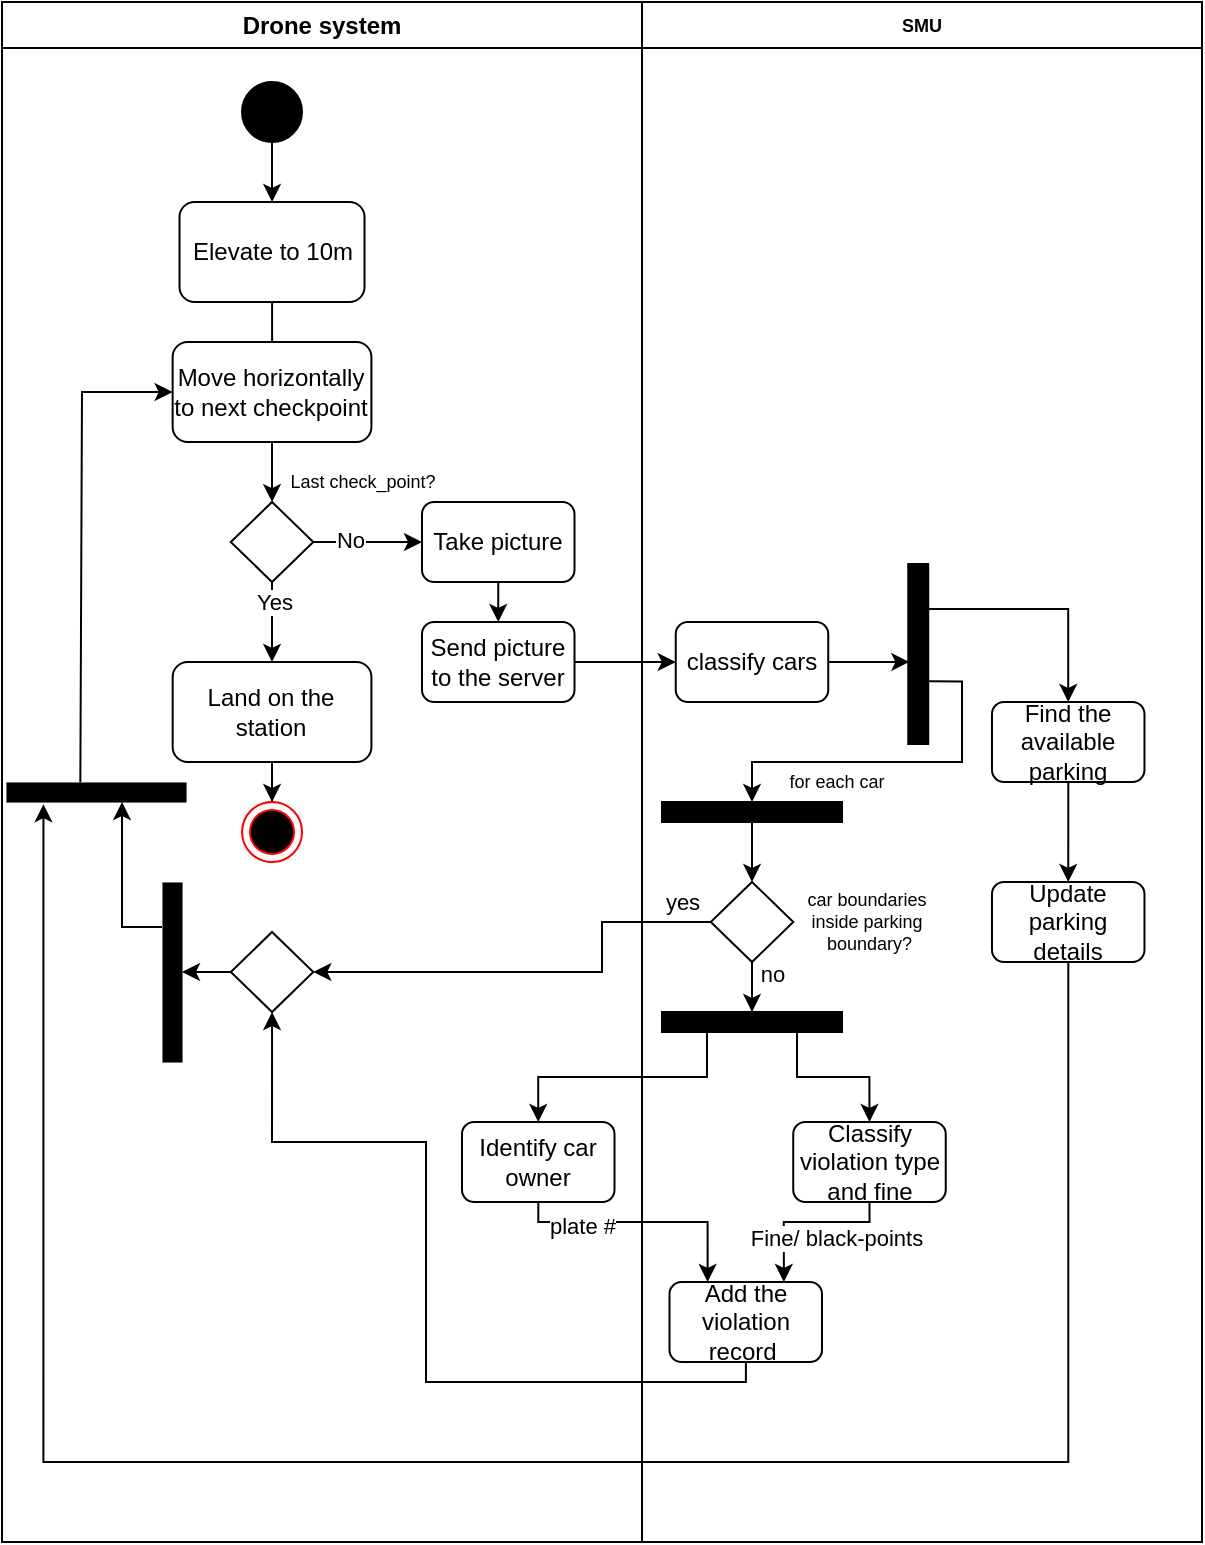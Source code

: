 <mxfile version="20.8.23" type="github" pages="3">
  <diagram name="Drone system" id="3erW-oo5LQT0Ui6R0Lin">
    <mxGraphModel dx="1182" dy="462" grid="1" gridSize="10" guides="1" tooltips="1" connect="1" arrows="1" fold="1" page="1" pageScale="1" pageWidth="850" pageHeight="1100" math="0" shadow="0">
      <root>
        <mxCell id="0" />
        <mxCell id="1" parent="0" />
        <mxCell id="G1QavCdpPOb3-exbz2O6-1" value="Drone system" style="swimlane;whiteSpace=wrap;html=1;" parent="1" vertex="1">
          <mxGeometry x="80" y="80" width="320" height="770" as="geometry" />
        </mxCell>
        <mxCell id="G1QavCdpPOb3-exbz2O6-2" value="" style="edgeStyle=orthogonalEdgeStyle;rounded=0;orthogonalLoop=1;jettySize=auto;html=1;fontSize=9;" parent="G1QavCdpPOb3-exbz2O6-1" source="G1QavCdpPOb3-exbz2O6-3" target="G1QavCdpPOb3-exbz2O6-5" edge="1">
          <mxGeometry relative="1" as="geometry" />
        </mxCell>
        <mxCell id="G1QavCdpPOb3-exbz2O6-3" value="" style="ellipse;whiteSpace=wrap;html=1;aspect=fixed;fillColor=#000000;" parent="G1QavCdpPOb3-exbz2O6-1" vertex="1">
          <mxGeometry x="120" y="40" width="30" height="30" as="geometry" />
        </mxCell>
        <mxCell id="G1QavCdpPOb3-exbz2O6-4" style="edgeStyle=orthogonalEdgeStyle;rounded=0;orthogonalLoop=1;jettySize=auto;html=1;entryX=0.5;entryY=0;entryDx=0;entryDy=0;fontSize=9;" parent="G1QavCdpPOb3-exbz2O6-1" source="G1QavCdpPOb3-exbz2O6-5" edge="1">
          <mxGeometry relative="1" as="geometry">
            <mxPoint x="135.005" y="190" as="targetPoint" />
          </mxGeometry>
        </mxCell>
        <mxCell id="G1QavCdpPOb3-exbz2O6-5" value="Elevate to 10m" style="rounded=1;whiteSpace=wrap;html=1;fillColor=#FFFFFF;" parent="G1QavCdpPOb3-exbz2O6-1" vertex="1">
          <mxGeometry x="88.76" y="100" width="92.5" height="50" as="geometry" />
        </mxCell>
        <mxCell id="G1QavCdpPOb3-exbz2O6-6" value="" style="edgeStyle=orthogonalEdgeStyle;rounded=0;orthogonalLoop=1;jettySize=auto;html=1;fontSize=9;" parent="G1QavCdpPOb3-exbz2O6-1" source="G1QavCdpPOb3-exbz2O6-7" target="G1QavCdpPOb3-exbz2O6-10" edge="1">
          <mxGeometry relative="1" as="geometry" />
        </mxCell>
        <mxCell id="G1QavCdpPOb3-exbz2O6-7" value="Move horizontally to next checkpoint" style="rounded=1;whiteSpace=wrap;html=1;fillColor=#FFFFFF;" parent="G1QavCdpPOb3-exbz2O6-1" vertex="1">
          <mxGeometry x="85.32" y="170" width="99.38" height="50" as="geometry" />
        </mxCell>
        <mxCell id="G1QavCdpPOb3-exbz2O6-8" value="" style="edgeStyle=orthogonalEdgeStyle;rounded=0;orthogonalLoop=1;jettySize=auto;html=1;fontSize=9;" parent="G1QavCdpPOb3-exbz2O6-1" source="G1QavCdpPOb3-exbz2O6-10" target="G1QavCdpPOb3-exbz2O6-12" edge="1">
          <mxGeometry relative="1" as="geometry" />
        </mxCell>
        <mxCell id="G1QavCdpPOb3-exbz2O6-9" value="No" style="edgeLabel;html=1;align=center;verticalAlign=middle;resizable=0;points=[];" parent="G1QavCdpPOb3-exbz2O6-8" vertex="1" connectable="0">
          <mxGeometry x="-0.335" y="1" relative="1" as="geometry">
            <mxPoint as="offset" />
          </mxGeometry>
        </mxCell>
        <mxCell id="G1QavCdpPOb3-exbz2O6-10" value="" style="rhombus;whiteSpace=wrap;html=1;fillColor=#FFFFFF;" parent="G1QavCdpPOb3-exbz2O6-1" vertex="1">
          <mxGeometry x="114.39" y="250" width="41.25" height="40" as="geometry" />
        </mxCell>
        <mxCell id="G1QavCdpPOb3-exbz2O6-11" value="Last check_point?" style="text;html=1;align=center;verticalAlign=middle;resizable=0;points=[];autosize=1;strokeColor=none;fillColor=none;fontSize=9;" parent="G1QavCdpPOb3-exbz2O6-1" vertex="1">
          <mxGeometry x="130" y="230" width="100" height="20" as="geometry" />
        </mxCell>
        <mxCell id="G1QavCdpPOb3-exbz2O6-12" value="Take picture" style="rounded=1;whiteSpace=wrap;html=1;fillColor=#FFFFFF;" parent="G1QavCdpPOb3-exbz2O6-1" vertex="1">
          <mxGeometry x="210" y="250" width="76.25" height="40" as="geometry" />
        </mxCell>
        <mxCell id="G1QavCdpPOb3-exbz2O6-13" value="Send picture to the server" style="rounded=1;whiteSpace=wrap;html=1;fillColor=#FFFFFF;" parent="G1QavCdpPOb3-exbz2O6-1" vertex="1">
          <mxGeometry x="210" y="310" width="76.25" height="40" as="geometry" />
        </mxCell>
        <mxCell id="G1QavCdpPOb3-exbz2O6-14" value="" style="endArrow=classic;html=1;rounded=0;fontSize=9;exitX=0.5;exitY=1;exitDx=0;exitDy=0;" parent="G1QavCdpPOb3-exbz2O6-1" source="G1QavCdpPOb3-exbz2O6-12" target="G1QavCdpPOb3-exbz2O6-13" edge="1">
          <mxGeometry width="50" height="50" relative="1" as="geometry">
            <mxPoint x="240" y="260" as="sourcePoint" />
            <mxPoint x="290" y="210" as="targetPoint" />
          </mxGeometry>
        </mxCell>
        <mxCell id="3V2a9M4K4vM3brNOxnh2-7" style="edgeStyle=orthogonalEdgeStyle;rounded=0;orthogonalLoop=1;jettySize=auto;html=1;exitX=0.75;exitY=0;exitDx=0;exitDy=0;fontFamily=Helvetica;fontSize=12;fontColor=default;" parent="G1QavCdpPOb3-exbz2O6-1" source="G1QavCdpPOb3-exbz2O6-15" edge="1">
          <mxGeometry relative="1" as="geometry">
            <mxPoint x="60" y="400" as="targetPoint" />
            <Array as="points">
              <mxPoint x="60" y="463" />
              <mxPoint x="60" y="402" />
            </Array>
          </mxGeometry>
        </mxCell>
        <mxCell id="G1QavCdpPOb3-exbz2O6-15" value="rr" style="shape=ext;double=1;rounded=0;whiteSpace=wrap;html=1;strokeColor=#000000;strokeWidth=0;fontSize=9;fillColor=#000000;rotation=-90;" parent="G1QavCdpPOb3-exbz2O6-1" vertex="1">
          <mxGeometry x="40" y="480" width="90" height="10" as="geometry" />
        </mxCell>
        <mxCell id="G1QavCdpPOb3-exbz2O6-16" value="" style="endArrow=classic;html=1;rounded=0;entryX=0;entryY=0.5;entryDx=0;entryDy=0;exitX=0.413;exitY=0.012;exitDx=0;exitDy=0;exitPerimeter=0;" parent="G1QavCdpPOb3-exbz2O6-1" source="3V2a9M4K4vM3brNOxnh2-5" target="G1QavCdpPOb3-exbz2O6-7" edge="1">
          <mxGeometry width="50" height="50" relative="1" as="geometry">
            <mxPoint x="40" y="330" as="sourcePoint" />
            <mxPoint x="90" y="470" as="targetPoint" />
            <Array as="points">
              <mxPoint x="40" y="195" />
            </Array>
          </mxGeometry>
        </mxCell>
        <mxCell id="G1QavCdpPOb3-exbz2O6-17" value="Identify car owner" style="rounded=1;whiteSpace=wrap;html=1;fillColor=#FFFFFF;" parent="G1QavCdpPOb3-exbz2O6-1" vertex="1">
          <mxGeometry x="230" y="560" width="76.25" height="40" as="geometry" />
        </mxCell>
        <mxCell id="G1QavCdpPOb3-exbz2O6-18" value="" style="endArrow=classic;html=1;rounded=0;exitX=0.5;exitY=1;exitDx=0;exitDy=0;" parent="G1QavCdpPOb3-exbz2O6-1" source="G1QavCdpPOb3-exbz2O6-10" edge="1">
          <mxGeometry width="50" height="50" relative="1" as="geometry">
            <mxPoint x="80" y="350" as="sourcePoint" />
            <mxPoint x="135" y="330" as="targetPoint" />
          </mxGeometry>
        </mxCell>
        <mxCell id="G1QavCdpPOb3-exbz2O6-19" value="Yes" style="edgeLabel;html=1;align=center;verticalAlign=middle;resizable=0;points=[];" parent="G1QavCdpPOb3-exbz2O6-18" vertex="1" connectable="0">
          <mxGeometry x="-0.515" y="1" relative="1" as="geometry">
            <mxPoint as="offset" />
          </mxGeometry>
        </mxCell>
        <mxCell id="G1QavCdpPOb3-exbz2O6-20" value="" style="edgeStyle=orthogonalEdgeStyle;rounded=0;orthogonalLoop=1;jettySize=auto;html=1;" parent="G1QavCdpPOb3-exbz2O6-1" source="G1QavCdpPOb3-exbz2O6-21" target="G1QavCdpPOb3-exbz2O6-22" edge="1">
          <mxGeometry relative="1" as="geometry" />
        </mxCell>
        <mxCell id="G1QavCdpPOb3-exbz2O6-21" value="Land on the station" style="rounded=1;whiteSpace=wrap;html=1;fillColor=#FFFFFF;" parent="G1QavCdpPOb3-exbz2O6-1" vertex="1">
          <mxGeometry x="85.33" y="330" width="99.38" height="50" as="geometry" />
        </mxCell>
        <mxCell id="G1QavCdpPOb3-exbz2O6-22" value="" style="ellipse;html=1;shape=endState;fillColor=#000000;strokeColor=#ff0000;" parent="G1QavCdpPOb3-exbz2O6-1" vertex="1">
          <mxGeometry x="120.02" y="400" width="30" height="30" as="geometry" />
        </mxCell>
        <mxCell id="G1QavCdpPOb3-exbz2O6-23" style="edgeStyle=orthogonalEdgeStyle;rounded=0;orthogonalLoop=1;jettySize=auto;html=1;exitX=0;exitY=0.5;exitDx=0;exitDy=0;entryX=0.5;entryY=1;entryDx=0;entryDy=0;" parent="G1QavCdpPOb3-exbz2O6-1" source="G1QavCdpPOb3-exbz2O6-24" target="G1QavCdpPOb3-exbz2O6-15" edge="1">
          <mxGeometry relative="1" as="geometry" />
        </mxCell>
        <mxCell id="G1QavCdpPOb3-exbz2O6-24" value="" style="rhombus;whiteSpace=wrap;html=1;fillColor=#FFFFFF;" parent="G1QavCdpPOb3-exbz2O6-1" vertex="1">
          <mxGeometry x="114.4" y="465" width="41.25" height="40" as="geometry" />
        </mxCell>
        <mxCell id="3V2a9M4K4vM3brNOxnh2-5" value="rr" style="shape=ext;double=1;rounded=0;whiteSpace=wrap;html=1;strokeColor=#000000;strokeWidth=0;fontSize=9;fillColor=#000000;rotation=0;" parent="G1QavCdpPOb3-exbz2O6-1" vertex="1">
          <mxGeometry x="2.0" y="390" width="90" height="10" as="geometry" />
        </mxCell>
        <mxCell id="G1QavCdpPOb3-exbz2O6-25" value="SMU" style="swimlane;whiteSpace=wrap;html=1;strokeColor=#000000;strokeWidth=1;fontSize=9;fillColor=#FFFFFF;" parent="1" vertex="1">
          <mxGeometry x="400" y="80" width="280" height="770" as="geometry" />
        </mxCell>
        <mxCell id="3V2a9M4K4vM3brNOxnh2-2" style="edgeStyle=orthogonalEdgeStyle;rounded=0;orthogonalLoop=1;jettySize=auto;html=1;entryX=0.456;entryY=0.055;entryDx=0;entryDy=0;entryPerimeter=0;fontFamily=Helvetica;fontSize=12;fontColor=default;" parent="G1QavCdpPOb3-exbz2O6-25" source="G1QavCdpPOb3-exbz2O6-27" target="3V2a9M4K4vM3brNOxnh2-1" edge="1">
          <mxGeometry relative="1" as="geometry" />
        </mxCell>
        <mxCell id="G1QavCdpPOb3-exbz2O6-27" value="classify cars" style="rounded=1;whiteSpace=wrap;html=1;fillColor=#FFFFFF;" parent="G1QavCdpPOb3-exbz2O6-25" vertex="1">
          <mxGeometry x="16.87" y="310" width="76.25" height="40" as="geometry" />
        </mxCell>
        <mxCell id="G1QavCdpPOb3-exbz2O6-28" style="edgeStyle=orthogonalEdgeStyle;rounded=0;orthogonalLoop=1;jettySize=auto;html=1;entryX=0.5;entryY=0;entryDx=0;entryDy=0;strokeWidth=1;fontSize=9;" parent="G1QavCdpPOb3-exbz2O6-25" source="G1QavCdpPOb3-exbz2O6-29" target="G1QavCdpPOb3-exbz2O6-33" edge="1">
          <mxGeometry relative="1" as="geometry">
            <mxPoint x="64.995" y="440" as="targetPoint" />
          </mxGeometry>
        </mxCell>
        <mxCell id="G1QavCdpPOb3-exbz2O6-29" value="" style="shape=ext;double=1;rounded=0;whiteSpace=wrap;html=1;strokeColor=#000000;strokeWidth=1;fontSize=9;fillColor=#000000;" parent="G1QavCdpPOb3-exbz2O6-25" vertex="1">
          <mxGeometry x="10" y="400" width="90" height="10" as="geometry" />
        </mxCell>
        <mxCell id="G1QavCdpPOb3-exbz2O6-30" value="for each car" style="text;html=1;align=center;verticalAlign=middle;resizable=0;points=[];autosize=1;strokeColor=none;fillColor=none;fontSize=9;" parent="G1QavCdpPOb3-exbz2O6-25" vertex="1">
          <mxGeometry x="61.87" y="380" width="70" height="20" as="geometry" />
        </mxCell>
        <mxCell id="G1QavCdpPOb3-exbz2O6-31" style="edgeStyle=orthogonalEdgeStyle;rounded=0;orthogonalLoop=1;jettySize=auto;html=1;exitX=0.5;exitY=1;exitDx=0;exitDy=0;entryX=0.5;entryY=0;entryDx=0;entryDy=0;" parent="G1QavCdpPOb3-exbz2O6-25" source="G1QavCdpPOb3-exbz2O6-33" target="G1QavCdpPOb3-exbz2O6-37" edge="1">
          <mxGeometry relative="1" as="geometry" />
        </mxCell>
        <mxCell id="G1QavCdpPOb3-exbz2O6-32" value="no" style="edgeLabel;html=1;align=center;verticalAlign=middle;resizable=0;points=[];" parent="G1QavCdpPOb3-exbz2O6-31" connectable="0" vertex="1">
          <mxGeometry x="-0.078" y="4" relative="1" as="geometry">
            <mxPoint x="6" y="-6" as="offset" />
          </mxGeometry>
        </mxCell>
        <mxCell id="G1QavCdpPOb3-exbz2O6-33" value="" style="rhombus;whiteSpace=wrap;html=1;fillColor=#FFFFFF;" parent="G1QavCdpPOb3-exbz2O6-25" vertex="1">
          <mxGeometry x="34.38" y="440" width="41.25" height="40" as="geometry" />
        </mxCell>
        <mxCell id="G1QavCdpPOb3-exbz2O6-34" value="car boundaries &lt;br&gt;inside parking&lt;br&gt;&amp;nbsp;boundary?" style="text;html=1;align=center;verticalAlign=middle;resizable=0;points=[];autosize=1;strokeColor=none;fillColor=none;fontSize=9;" parent="G1QavCdpPOb3-exbz2O6-25" vertex="1">
          <mxGeometry x="71.87" y="435" width="80" height="50" as="geometry" />
        </mxCell>
        <mxCell id="G1QavCdpPOb3-exbz2O6-36" style="edgeStyle=orthogonalEdgeStyle;rounded=0;orthogonalLoop=1;jettySize=auto;html=1;entryX=0.5;entryY=0;entryDx=0;entryDy=0;exitX=0.75;exitY=1;exitDx=0;exitDy=0;" parent="G1QavCdpPOb3-exbz2O6-25" source="G1QavCdpPOb3-exbz2O6-37" target="G1QavCdpPOb3-exbz2O6-40" edge="1">
          <mxGeometry relative="1" as="geometry" />
        </mxCell>
        <mxCell id="G1QavCdpPOb3-exbz2O6-37" value="" style="shape=ext;double=1;rounded=0;whiteSpace=wrap;html=1;strokeColor=#000000;strokeWidth=1;fontSize=9;fillColor=#000000;" parent="G1QavCdpPOb3-exbz2O6-25" vertex="1">
          <mxGeometry x="10.0" y="505" width="90" height="10" as="geometry" />
        </mxCell>
        <mxCell id="G1QavCdpPOb3-exbz2O6-38" style="edgeStyle=orthogonalEdgeStyle;rounded=0;orthogonalLoop=1;jettySize=auto;html=1;entryX=0.75;entryY=0;entryDx=0;entryDy=0;" parent="G1QavCdpPOb3-exbz2O6-25" source="G1QavCdpPOb3-exbz2O6-40" target="G1QavCdpPOb3-exbz2O6-42" edge="1">
          <mxGeometry relative="1" as="geometry">
            <Array as="points">
              <mxPoint x="114" y="610" />
              <mxPoint x="71" y="610" />
            </Array>
          </mxGeometry>
        </mxCell>
        <mxCell id="G1QavCdpPOb3-exbz2O6-39" value="Fine/ black-points" style="edgeLabel;html=1;align=center;verticalAlign=middle;resizable=0;points=[];" parent="G1QavCdpPOb3-exbz2O6-38" vertex="1" connectable="0">
          <mxGeometry x="0.472" relative="1" as="geometry">
            <mxPoint x="26" as="offset" />
          </mxGeometry>
        </mxCell>
        <mxCell id="G1QavCdpPOb3-exbz2O6-40" value="Classify violation type and fine" style="rounded=1;whiteSpace=wrap;html=1;fillColor=#FFFFFF;" parent="G1QavCdpPOb3-exbz2O6-25" vertex="1">
          <mxGeometry x="75.62" y="560" width="76.25" height="40" as="geometry" />
        </mxCell>
        <mxCell id="G1QavCdpPOb3-exbz2O6-42" value="Add the violation record&amp;nbsp;" style="rounded=1;whiteSpace=wrap;html=1;fillColor=#FFFFFF;" parent="G1QavCdpPOb3-exbz2O6-25" vertex="1">
          <mxGeometry x="13.75" y="640" width="76.25" height="40" as="geometry" />
        </mxCell>
        <mxCell id="3V2a9M4K4vM3brNOxnh2-3" style="edgeStyle=orthogonalEdgeStyle;rounded=0;orthogonalLoop=1;jettySize=auto;html=1;entryX=0.5;entryY=0;entryDx=0;entryDy=0;fontFamily=Helvetica;fontSize=12;fontColor=default;exitX=0.348;exitY=1.044;exitDx=0;exitDy=0;exitPerimeter=0;" parent="G1QavCdpPOb3-exbz2O6-25" source="3V2a9M4K4vM3brNOxnh2-1" target="G1QavCdpPOb3-exbz2O6-29" edge="1">
          <mxGeometry relative="1" as="geometry">
            <mxPoint x="150" y="340" as="sourcePoint" />
            <Array as="points">
              <mxPoint x="160" y="340" />
              <mxPoint x="160" y="380" />
              <mxPoint x="55" y="380" />
            </Array>
          </mxGeometry>
        </mxCell>
        <mxCell id="3V2a9M4K4vM3brNOxnh2-9" style="edgeStyle=orthogonalEdgeStyle;rounded=0;orthogonalLoop=1;jettySize=auto;html=1;exitX=0.75;exitY=1;exitDx=0;exitDy=0;entryX=0.5;entryY=0;entryDx=0;entryDy=0;fontFamily=Helvetica;fontSize=12;fontColor=default;" parent="G1QavCdpPOb3-exbz2O6-25" source="3V2a9M4K4vM3brNOxnh2-1" target="3V2a9M4K4vM3brNOxnh2-8" edge="1">
          <mxGeometry relative="1" as="geometry" />
        </mxCell>
        <mxCell id="3V2a9M4K4vM3brNOxnh2-1" value="" style="shape=ext;double=1;rounded=0;whiteSpace=wrap;html=1;strokeColor=#000000;strokeWidth=1;fontSize=9;fillColor=#000000;rotation=-90;" parent="G1QavCdpPOb3-exbz2O6-25" vertex="1">
          <mxGeometry x="93.12" y="321" width="90" height="10" as="geometry" />
        </mxCell>
        <mxCell id="3V2a9M4K4vM3brNOxnh2-11" style="edgeStyle=orthogonalEdgeStyle;rounded=0;orthogonalLoop=1;jettySize=auto;html=1;entryX=0.5;entryY=0;entryDx=0;entryDy=0;fontFamily=Helvetica;fontSize=12;fontColor=default;" parent="G1QavCdpPOb3-exbz2O6-25" source="3V2a9M4K4vM3brNOxnh2-8" target="3V2a9M4K4vM3brNOxnh2-10" edge="1">
          <mxGeometry relative="1" as="geometry" />
        </mxCell>
        <mxCell id="3V2a9M4K4vM3brNOxnh2-8" value="Find the available parking" style="rounded=1;whiteSpace=wrap;html=1;fillColor=#FFFFFF;" parent="G1QavCdpPOb3-exbz2O6-25" vertex="1">
          <mxGeometry x="174.99" y="350" width="76.25" height="40" as="geometry" />
        </mxCell>
        <mxCell id="3V2a9M4K4vM3brNOxnh2-10" value="Update parking details" style="rounded=1;whiteSpace=wrap;html=1;fillColor=#FFFFFF;" parent="G1QavCdpPOb3-exbz2O6-25" vertex="1">
          <mxGeometry x="174.99" y="440" width="76.25" height="40" as="geometry" />
        </mxCell>
        <mxCell id="G1QavCdpPOb3-exbz2O6-43" style="edgeStyle=orthogonalEdgeStyle;rounded=0;orthogonalLoop=1;jettySize=auto;html=1;entryX=0;entryY=0.5;entryDx=0;entryDy=0;strokeWidth=1;fontSize=9;" parent="1" source="G1QavCdpPOb3-exbz2O6-13" target="G1QavCdpPOb3-exbz2O6-27" edge="1">
          <mxGeometry relative="1" as="geometry" />
        </mxCell>
        <mxCell id="G1QavCdpPOb3-exbz2O6-45" value="" style="endArrow=classic;html=1;rounded=0;exitX=0;exitY=0.5;exitDx=0;exitDy=0;entryX=1;entryY=0.5;entryDx=0;entryDy=0;" parent="1" source="G1QavCdpPOb3-exbz2O6-33" target="G1QavCdpPOb3-exbz2O6-24" edge="1">
          <mxGeometry width="50" height="50" relative="1" as="geometry">
            <mxPoint x="230" y="540" as="sourcePoint" />
            <mxPoint x="280" y="550" as="targetPoint" />
            <Array as="points">
              <mxPoint x="380" y="540" />
              <mxPoint x="380" y="565" />
            </Array>
          </mxGeometry>
        </mxCell>
        <mxCell id="G1QavCdpPOb3-exbz2O6-46" value="yes" style="edgeLabel;html=1;align=center;verticalAlign=middle;resizable=0;points=[];" parent="G1QavCdpPOb3-exbz2O6-45" connectable="0" vertex="1">
          <mxGeometry x="-0.9" relative="1" as="geometry">
            <mxPoint x="-4" y="-10" as="offset" />
          </mxGeometry>
        </mxCell>
        <mxCell id="G1QavCdpPOb3-exbz2O6-47" style="edgeStyle=orthogonalEdgeStyle;rounded=0;orthogonalLoop=1;jettySize=auto;html=1;exitX=0.25;exitY=1;exitDx=0;exitDy=0;entryX=0.5;entryY=0;entryDx=0;entryDy=0;" parent="1" source="G1QavCdpPOb3-exbz2O6-37" target="G1QavCdpPOb3-exbz2O6-17" edge="1">
          <mxGeometry relative="1" as="geometry" />
        </mxCell>
        <mxCell id="G1QavCdpPOb3-exbz2O6-48" style="edgeStyle=orthogonalEdgeStyle;rounded=0;orthogonalLoop=1;jettySize=auto;html=1;entryX=0.25;entryY=0;entryDx=0;entryDy=0;" parent="1" source="G1QavCdpPOb3-exbz2O6-17" target="G1QavCdpPOb3-exbz2O6-42" edge="1">
          <mxGeometry relative="1" as="geometry">
            <Array as="points">
              <mxPoint x="348" y="690" />
              <mxPoint x="433" y="690" />
            </Array>
          </mxGeometry>
        </mxCell>
        <mxCell id="G1QavCdpPOb3-exbz2O6-49" value="plate #" style="edgeLabel;html=1;align=center;verticalAlign=middle;resizable=0;points=[];" parent="G1QavCdpPOb3-exbz2O6-48" vertex="1" connectable="0">
          <mxGeometry x="0.202" y="-2" relative="1" as="geometry">
            <mxPoint x="-43" as="offset" />
          </mxGeometry>
        </mxCell>
        <mxCell id="G1QavCdpPOb3-exbz2O6-50" style="edgeStyle=orthogonalEdgeStyle;rounded=0;orthogonalLoop=1;jettySize=auto;html=1;entryX=0.5;entryY=1;entryDx=0;entryDy=0;" parent="1" source="G1QavCdpPOb3-exbz2O6-42" target="G1QavCdpPOb3-exbz2O6-24" edge="1">
          <mxGeometry relative="1" as="geometry">
            <Array as="points">
              <mxPoint x="452" y="770" />
              <mxPoint x="292" y="770" />
              <mxPoint x="292" y="650" />
              <mxPoint x="215" y="650" />
            </Array>
            <mxPoint x="210" y="588" as="targetPoint" />
          </mxGeometry>
        </mxCell>
        <mxCell id="3V2a9M4K4vM3brNOxnh2-14" style="edgeStyle=orthogonalEdgeStyle;rounded=0;orthogonalLoop=1;jettySize=auto;html=1;fontFamily=Helvetica;fontSize=12;fontColor=default;entryX=0.208;entryY=1.108;entryDx=0;entryDy=0;entryPerimeter=0;" parent="1" source="3V2a9M4K4vM3brNOxnh2-10" target="3V2a9M4K4vM3brNOxnh2-5" edge="1">
          <mxGeometry relative="1" as="geometry">
            <mxPoint x="100" y="490" as="targetPoint" />
            <Array as="points">
              <mxPoint x="613" y="810" />
              <mxPoint x="101" y="810" />
            </Array>
          </mxGeometry>
        </mxCell>
      </root>
    </mxGraphModel>
  </diagram>
  <diagram name="Student App" id="pMt0nUT1m_3gDLqBmJS6">
    <mxGraphModel dx="3312" dy="963" grid="1" gridSize="10" guides="1" tooltips="1" connect="1" arrows="1" fold="1" page="1" pageScale="1" pageWidth="850" pageHeight="1100" math="0" shadow="0">
      <root>
        <mxCell id="0" />
        <mxCell id="1" parent="0" />
        <mxCell id="dCBf3Mzo_1W2zM9vpQCk-14" value="Application" style="swimlane;whiteSpace=wrap;html=1;" parent="1" vertex="1">
          <mxGeometry x="110" y="80" width="210" height="960" as="geometry" />
        </mxCell>
        <mxCell id="dCBf3Mzo_1W2zM9vpQCk-15" style="edgeStyle=orthogonalEdgeStyle;rounded=0;orthogonalLoop=1;jettySize=auto;html=1;entryX=0;entryY=0.75;entryDx=0;entryDy=0;fontSize=7;" parent="dCBf3Mzo_1W2zM9vpQCk-14" edge="1">
          <mxGeometry relative="1" as="geometry">
            <Array as="points">
              <mxPoint x="247" y="480" />
              <mxPoint x="50" y="480" />
              <mxPoint x="50" y="203" />
            </Array>
            <mxPoint x="153.25" y="202.5" as="targetPoint" />
          </mxGeometry>
        </mxCell>
        <mxCell id="dCBf3Mzo_1W2zM9vpQCk-16" value="show &quot;log in&quot; page" style="rounded=1;whiteSpace=wrap;html=1;fillColor=#FFFFFF;" parent="dCBf3Mzo_1W2zM9vpQCk-14" vertex="1">
          <mxGeometry x="20" y="100" width="95" height="40" as="geometry" />
        </mxCell>
        <mxCell id="dCBf3Mzo_1W2zM9vpQCk-17" value="Send information to the server" style="rounded=1;whiteSpace=wrap;html=1;fillColor=#FFFFFF;" parent="dCBf3Mzo_1W2zM9vpQCk-14" vertex="1">
          <mxGeometry x="30" y="170" width="95" height="40" as="geometry" />
        </mxCell>
        <mxCell id="dCBf3Mzo_1W2zM9vpQCk-18" style="edgeStyle=orthogonalEdgeStyle;rounded=0;orthogonalLoop=1;jettySize=auto;html=1;entryX=0.5;entryY=1;entryDx=0;entryDy=0;" parent="dCBf3Mzo_1W2zM9vpQCk-14" source="dCBf3Mzo_1W2zM9vpQCk-21" target="dCBf3Mzo_1W2zM9vpQCk-23" edge="1">
          <mxGeometry relative="1" as="geometry" />
        </mxCell>
        <mxCell id="dCBf3Mzo_1W2zM9vpQCk-19" value="No" style="edgeLabel;html=1;align=center;verticalAlign=middle;resizable=0;points=[];" parent="dCBf3Mzo_1W2zM9vpQCk-18" vertex="1" connectable="0">
          <mxGeometry x="-0.653" y="1" relative="1" as="geometry">
            <mxPoint as="offset" />
          </mxGeometry>
        </mxCell>
        <mxCell id="dCBf3Mzo_1W2zM9vpQCk-20" style="edgeStyle=orthogonalEdgeStyle;rounded=0;orthogonalLoop=1;jettySize=auto;html=1;entryX=1;entryY=0.5;entryDx=0;entryDy=0;" parent="dCBf3Mzo_1W2zM9vpQCk-14" source="dCBf3Mzo_1W2zM9vpQCk-21" target="dCBf3Mzo_1W2zM9vpQCk-24" edge="1">
          <mxGeometry relative="1" as="geometry" />
        </mxCell>
        <mxCell id="R95CB6sSoDXFmLs3-d8_-4" value="Yes" style="edgeLabel;html=1;align=center;verticalAlign=middle;resizable=0;points=[];" vertex="1" connectable="0" parent="dCBf3Mzo_1W2zM9vpQCk-20">
          <mxGeometry x="0.216" relative="1" as="geometry">
            <mxPoint x="5" y="15" as="offset" />
          </mxGeometry>
        </mxCell>
        <mxCell id="dCBf3Mzo_1W2zM9vpQCk-21" value="" style="rhombus;whiteSpace=wrap;html=1;fillColor=#FFFFFF;" parent="dCBf3Mzo_1W2zM9vpQCk-14" vertex="1">
          <mxGeometry x="150" y="220" width="45" height="50" as="geometry" />
        </mxCell>
        <mxCell id="dCBf3Mzo_1W2zM9vpQCk-22" value="" style="edgeStyle=orthogonalEdgeStyle;rounded=0;orthogonalLoop=1;jettySize=auto;html=1;" parent="dCBf3Mzo_1W2zM9vpQCk-14" source="dCBf3Mzo_1W2zM9vpQCk-23" target="dCBf3Mzo_1W2zM9vpQCk-16" edge="1">
          <mxGeometry relative="1" as="geometry" />
        </mxCell>
        <mxCell id="dCBf3Mzo_1W2zM9vpQCk-23" value="show error message" style="rounded=1;whiteSpace=wrap;html=1;fillColor=#FFFFFF;" parent="dCBf3Mzo_1W2zM9vpQCk-14" vertex="1">
          <mxGeometry x="137.5" y="105" width="70" height="30" as="geometry" />
        </mxCell>
        <mxCell id="dCBf3Mzo_1W2zM9vpQCk-24" value="show &quot;student main&quot; page" style="rounded=1;whiteSpace=wrap;html=1;fillColor=#FFFFFF;" parent="dCBf3Mzo_1W2zM9vpQCk-14" vertex="1">
          <mxGeometry x="20" y="225" width="80" height="40" as="geometry" />
        </mxCell>
        <mxCell id="dCBf3Mzo_1W2zM9vpQCk-25" value="Show &quot;account information&quot; page" style="rounded=1;whiteSpace=wrap;html=1;fillColor=#FFFFFF;" parent="dCBf3Mzo_1W2zM9vpQCk-14" vertex="1">
          <mxGeometry x="70" y="720" width="90" height="40" as="geometry" />
        </mxCell>
        <mxCell id="dCBf3Mzo_1W2zM9vpQCk-26" value="Request to get all records" style="rounded=1;whiteSpace=wrap;html=1;fillColor=#FFFFFF;" parent="dCBf3Mzo_1W2zM9vpQCk-14" vertex="1">
          <mxGeometry x="20" y="499" width="90" height="45" as="geometry" />
        </mxCell>
        <mxCell id="dCBf3Mzo_1W2zM9vpQCk-27" value="Request to get available parking" style="rounded=1;whiteSpace=wrap;html=1;fillColor=#FFFFFF;" parent="dCBf3Mzo_1W2zM9vpQCk-14" vertex="1">
          <mxGeometry x="15" y="320" width="90" height="40" as="geometry" />
        </mxCell>
        <mxCell id="dCBf3Mzo_1W2zM9vpQCk-28" value="Show available parking" style="rounded=1;whiteSpace=wrap;html=1;fillColor=#FFFFFF;" parent="dCBf3Mzo_1W2zM9vpQCk-14" vertex="1">
          <mxGeometry x="15" y="382.5" width="90" height="45" as="geometry" />
        </mxCell>
        <mxCell id="dCBf3Mzo_1W2zM9vpQCk-29" value="show &quot;student history&quot; page" style="rounded=1;whiteSpace=wrap;html=1;fillColor=#FFFFFF;" parent="dCBf3Mzo_1W2zM9vpQCk-14" vertex="1">
          <mxGeometry x="20" y="570" width="90" height="45" as="geometry" />
        </mxCell>
        <mxCell id="bMd1OUJ7xmaE4e0sp1Q6-8" style="edgeStyle=orthogonalEdgeStyle;rounded=0;orthogonalLoop=1;jettySize=auto;html=1;" parent="dCBf3Mzo_1W2zM9vpQCk-14" source="bMd1OUJ7xmaE4e0sp1Q6-4" edge="1">
          <mxGeometry relative="1" as="geometry">
            <mxPoint x="240.0" y="670" as="targetPoint" />
          </mxGeometry>
        </mxCell>
        <mxCell id="bMd1OUJ7xmaE4e0sp1Q6-4" value="Request objection" style="rounded=1;whiteSpace=wrap;html=1;fillColor=#FFFFFF;" parent="dCBf3Mzo_1W2zM9vpQCk-14" vertex="1">
          <mxGeometry x="47.5" y="647.5" width="90" height="45" as="geometry" />
        </mxCell>
        <mxCell id="bMd1OUJ7xmaE4e0sp1Q6-28" value="Request to change car information" style="rounded=1;whiteSpace=wrap;html=1;fillColor=#FFFFFF;" parent="dCBf3Mzo_1W2zM9vpQCk-14" vertex="1">
          <mxGeometry x="70" y="860" width="90" height="40" as="geometry" />
        </mxCell>
        <mxCell id="dCBf3Mzo_1W2zM9vpQCk-30" value="BackEnd server" style="swimlane;whiteSpace=wrap;html=1;" parent="1" vertex="1">
          <mxGeometry x="320" y="80" width="150" height="960" as="geometry" />
        </mxCell>
        <mxCell id="dCBf3Mzo_1W2zM9vpQCk-34" value="Validate the acount" style="rounded=1;whiteSpace=wrap;html=1;fillColor=#FFFFFF;" parent="dCBf3Mzo_1W2zM9vpQCk-30" vertex="1">
          <mxGeometry x="20" y="147.5" width="85" height="35" as="geometry" />
        </mxCell>
        <mxCell id="dCBf3Mzo_1W2zM9vpQCk-36" value="Retrieve records" style="rounded=1;whiteSpace=wrap;html=1;fillColor=#FFFFFF;" parent="dCBf3Mzo_1W2zM9vpQCk-30" vertex="1">
          <mxGeometry x="17.5" y="457.5" width="90" height="45" as="geometry" />
        </mxCell>
        <mxCell id="dCBf3Mzo_1W2zM9vpQCk-39" value="Retrieve list of parking" style="rounded=1;whiteSpace=wrap;html=1;fillColor=#FFFFFF;" parent="dCBf3Mzo_1W2zM9vpQCk-30" vertex="1">
          <mxGeometry x="10" y="310" width="90" height="40" as="geometry" />
        </mxCell>
        <mxCell id="bMd1OUJ7xmaE4e0sp1Q6-9" value="Add the objection to the DB" style="rounded=1;whiteSpace=wrap;html=1;fillColor=#FFFFFF;" parent="dCBf3Mzo_1W2zM9vpQCk-30" vertex="1">
          <mxGeometry x="30" y="650" width="90" height="45" as="geometry" />
        </mxCell>
        <mxCell id="bMd1OUJ7xmaE4e0sp1Q6-29" value="Modify car information in the DB" style="rounded=1;whiteSpace=wrap;html=1;fillColor=#FFFFFF;" parent="dCBf3Mzo_1W2zM9vpQCk-30" vertex="1">
          <mxGeometry x="30" y="857.5" width="90" height="45" as="geometry" />
        </mxCell>
        <mxCell id="R95CB6sSoDXFmLs3-d8_-3" value="Is valid?" style="text;html=1;align=center;verticalAlign=middle;resizable=0;points=[];autosize=1;strokeColor=none;fillColor=none;" vertex="1" parent="dCBf3Mzo_1W2zM9vpQCk-30">
          <mxGeometry y="200" width="70" height="30" as="geometry" />
        </mxCell>
        <mxCell id="dCBf3Mzo_1W2zM9vpQCk-40" value="Student" style="swimlane;whiteSpace=wrap;html=1;" parent="1" vertex="1">
          <mxGeometry x="-110" y="80" width="220" height="960" as="geometry" />
        </mxCell>
        <mxCell id="dCBf3Mzo_1W2zM9vpQCk-41" style="edgeStyle=orthogonalEdgeStyle;rounded=0;orthogonalLoop=1;jettySize=auto;html=1;entryX=0.5;entryY=0;entryDx=0;entryDy=0;" parent="dCBf3Mzo_1W2zM9vpQCk-40" source="dCBf3Mzo_1W2zM9vpQCk-43" target="dCBf3Mzo_1W2zM9vpQCk-45" edge="1">
          <mxGeometry relative="1" as="geometry" />
        </mxCell>
        <mxCell id="dCBf3Mzo_1W2zM9vpQCk-42" value="Open the application" style="edgeLabel;html=1;align=center;verticalAlign=middle;resizable=0;points=[];" parent="dCBf3Mzo_1W2zM9vpQCk-41" vertex="1" connectable="0">
          <mxGeometry x="0.307" relative="1" as="geometry">
            <mxPoint y="-6" as="offset" />
          </mxGeometry>
        </mxCell>
        <mxCell id="dCBf3Mzo_1W2zM9vpQCk-43" value="" style="ellipse;whiteSpace=wrap;html=1;aspect=fixed;fillColor=#000000;" parent="dCBf3Mzo_1W2zM9vpQCk-40" vertex="1">
          <mxGeometry x="120" y="30" width="30" height="30" as="geometry" />
        </mxCell>
        <mxCell id="dCBf3Mzo_1W2zM9vpQCk-45" value="Student login" style="rounded=1;whiteSpace=wrap;html=1;fillColor=#FFFFFF;" parent="dCBf3Mzo_1W2zM9vpQCk-40" vertex="1">
          <mxGeometry x="87.5" y="100" width="95" height="40" as="geometry" />
        </mxCell>
        <mxCell id="dCBf3Mzo_1W2zM9vpQCk-46" value="Enter ID and password" style="rounded=1;whiteSpace=wrap;html=1;fillColor=#FFFFFF;" parent="dCBf3Mzo_1W2zM9vpQCk-40" vertex="1">
          <mxGeometry x="87.5" y="170" width="95" height="40" as="geometry" />
        </mxCell>
        <mxCell id="dCBf3Mzo_1W2zM9vpQCk-49" value="" style="endArrow=classic;html=1;rounded=0;entryX=0;entryY=0.5;entryDx=0;entryDy=0;" parent="dCBf3Mzo_1W2zM9vpQCk-40" target="dCBf3Mzo_1W2zM9vpQCk-27" edge="1">
          <mxGeometry width="50" height="50" relative="1" as="geometry">
            <mxPoint x="100" y="340" as="sourcePoint" />
            <mxPoint x="170" y="330" as="targetPoint" />
          </mxGeometry>
        </mxCell>
        <mxCell id="bMd1OUJ7xmaE4e0sp1Q6-16" value="Available parking" style="edgeLabel;html=1;align=center;verticalAlign=middle;resizable=0;points=[];" parent="dCBf3Mzo_1W2zM9vpQCk-49" vertex="1" connectable="0">
          <mxGeometry x="-0.693" relative="1" as="geometry">
            <mxPoint x="92" y="-10" as="offset" />
          </mxGeometry>
        </mxCell>
        <mxCell id="dCBf3Mzo_1W2zM9vpQCk-50" value="" style="endArrow=classic;html=1;rounded=0;entryX=0;entryY=0.5;entryDx=0;entryDy=0;" parent="dCBf3Mzo_1W2zM9vpQCk-40" target="dCBf3Mzo_1W2zM9vpQCk-26" edge="1">
          <mxGeometry width="50" height="50" relative="1" as="geometry">
            <mxPoint x="100" y="520" as="sourcePoint" />
            <mxPoint x="200" y="420" as="targetPoint" />
          </mxGeometry>
        </mxCell>
        <mxCell id="bMd1OUJ7xmaE4e0sp1Q6-17" value="Violation records" style="edgeLabel;html=1;align=center;verticalAlign=middle;resizable=0;points=[];" parent="dCBf3Mzo_1W2zM9vpQCk-50" vertex="1" connectable="0">
          <mxGeometry x="-0.469" relative="1" as="geometry">
            <mxPoint x="33" as="offset" />
          </mxGeometry>
        </mxCell>
        <mxCell id="dCBf3Mzo_1W2zM9vpQCk-51" value="" style="endArrow=classic;html=1;rounded=0;" parent="dCBf3Mzo_1W2zM9vpQCk-40" edge="1">
          <mxGeometry width="50" height="50" relative="1" as="geometry">
            <mxPoint x="97" y="740" as="sourcePoint" />
            <mxPoint x="97.3" y="820" as="targetPoint" />
          </mxGeometry>
        </mxCell>
        <mxCell id="bMd1OUJ7xmaE4e0sp1Q6-13" value="Exit" style="edgeLabel;html=1;align=center;verticalAlign=middle;resizable=0;points=[];" parent="dCBf3Mzo_1W2zM9vpQCk-51" vertex="1" connectable="0">
          <mxGeometry x="0.193" relative="1" as="geometry">
            <mxPoint as="offset" />
          </mxGeometry>
        </mxCell>
        <mxCell id="dCBf3Mzo_1W2zM9vpQCk-52" value="" style="ellipse;html=1;shape=endState;fillColor=#000000;strokeColor=#ff0000;strokeWidth=2;fontSize=8;" parent="dCBf3Mzo_1W2zM9vpQCk-40" vertex="1">
          <mxGeometry x="82.5" y="820" width="30" height="30" as="geometry" />
        </mxCell>
        <mxCell id="dCBf3Mzo_1W2zM9vpQCk-53" value="" style="rhombus;whiteSpace=wrap;html=1;" parent="dCBf3Mzo_1W2zM9vpQCk-40" vertex="1">
          <mxGeometry x="100" y="450" width="40" height="40" as="geometry" />
        </mxCell>
        <mxCell id="dCBf3Mzo_1W2zM9vpQCk-54" value="Return to&lt;br&gt;&amp;nbsp;home page?" style="text;html=1;align=center;verticalAlign=middle;resizable=0;points=[];autosize=1;strokeColor=none;fillColor=none;" parent="dCBf3Mzo_1W2zM9vpQCk-40" vertex="1">
          <mxGeometry x="92.5" y="410" width="90" height="40" as="geometry" />
        </mxCell>
        <mxCell id="dCBf3Mzo_1W2zM9vpQCk-55" value="" style="rhombus;whiteSpace=wrap;html=1;" parent="dCBf3Mzo_1W2zM9vpQCk-40" vertex="1">
          <mxGeometry x="175" y="652.5" width="40" height="40" as="geometry" />
        </mxCell>
        <mxCell id="dCBf3Mzo_1W2zM9vpQCk-56" value="Object?" style="text;html=1;align=center;verticalAlign=middle;resizable=0;points=[];autosize=1;strokeColor=none;fillColor=none;" parent="dCBf3Mzo_1W2zM9vpQCk-40" vertex="1">
          <mxGeometry x="140" y="630" width="60" height="30" as="geometry" />
        </mxCell>
        <mxCell id="bMd1OUJ7xmaE4e0sp1Q6-25" style="edgeStyle=orthogonalEdgeStyle;rounded=0;orthogonalLoop=1;jettySize=auto;html=1;fontSize=10;entryX=0.5;entryY=0;entryDx=0;entryDy=0;" parent="dCBf3Mzo_1W2zM9vpQCk-40" source="bMd1OUJ7xmaE4e0sp1Q6-20" target="bMd1OUJ7xmaE4e0sp1Q6-26" edge="1">
          <mxGeometry relative="1" as="geometry">
            <mxPoint x="195" y="850" as="targetPoint" />
          </mxGeometry>
        </mxCell>
        <mxCell id="bMd1OUJ7xmaE4e0sp1Q6-33" value="Yes" style="edgeLabel;html=1;align=center;verticalAlign=middle;resizable=0;points=[];fontSize=10;" parent="bMd1OUJ7xmaE4e0sp1Q6-25" vertex="1" connectable="0">
          <mxGeometry x="-0.324" y="-1" relative="1" as="geometry">
            <mxPoint x="-34" y="-4" as="offset" />
          </mxGeometry>
        </mxCell>
        <mxCell id="bMd1OUJ7xmaE4e0sp1Q6-20" value="" style="rhombus;whiteSpace=wrap;html=1;fillColor=#FFFFFF;" parent="dCBf3Mzo_1W2zM9vpQCk-40" vertex="1">
          <mxGeometry x="170" y="775" width="50" height="50" as="geometry" />
        </mxCell>
        <mxCell id="bMd1OUJ7xmaE4e0sp1Q6-22" value="modify registered&amp;nbsp;&lt;br style=&quot;font-size: 10px;&quot;&gt;cars" style="text;html=1;align=center;verticalAlign=middle;resizable=0;points=[];autosize=1;strokeColor=none;fillColor=none;fontSize=10;" parent="dCBf3Mzo_1W2zM9vpQCk-40" vertex="1">
          <mxGeometry x="120" y="750" width="100" height="40" as="geometry" />
        </mxCell>
        <mxCell id="bMd1OUJ7xmaE4e0sp1Q6-26" value="Enter the new information" style="rounded=1;whiteSpace=wrap;html=1;fillColor=#FFFFFF;" parent="dCBf3Mzo_1W2zM9vpQCk-40" vertex="1">
          <mxGeometry x="150" y="860" width="90" height="40" as="geometry" />
        </mxCell>
        <mxCell id="MEb1H67H5zdP5ph4wHpc-1" value="choose&lt;br style=&quot;border-color: var(--border-color);&quot;&gt;&lt;span style=&quot;&quot;&gt;&amp;nbsp;page&lt;/span&gt;" style="rounded=1;whiteSpace=wrap;html=1;strokeWidth=1;" vertex="1" parent="dCBf3Mzo_1W2zM9vpQCk-40">
          <mxGeometry x="57.5" y="228" width="80" height="35" as="geometry" />
        </mxCell>
        <mxCell id="dCBf3Mzo_1W2zM9vpQCk-57" style="edgeStyle=orthogonalEdgeStyle;rounded=0;orthogonalLoop=1;jettySize=auto;html=1;entryX=0.511;entryY=-0.06;entryDx=0;entryDy=0;entryPerimeter=0;" parent="1" source="dCBf3Mzo_1W2zM9vpQCk-16" target="dCBf3Mzo_1W2zM9vpQCk-46" edge="1">
          <mxGeometry relative="1" as="geometry">
            <Array as="points">
              <mxPoint x="188" y="230" />
              <mxPoint x="26" y="230" />
            </Array>
          </mxGeometry>
        </mxCell>
        <mxCell id="dCBf3Mzo_1W2zM9vpQCk-58" style="edgeStyle=orthogonalEdgeStyle;rounded=0;orthogonalLoop=1;jettySize=auto;html=1;entryX=0;entryY=0.5;entryDx=0;entryDy=0;" parent="1" source="dCBf3Mzo_1W2zM9vpQCk-46" target="dCBf3Mzo_1W2zM9vpQCk-17" edge="1">
          <mxGeometry relative="1" as="geometry" />
        </mxCell>
        <mxCell id="dCBf3Mzo_1W2zM9vpQCk-59" style="edgeStyle=orthogonalEdgeStyle;rounded=0;orthogonalLoop=1;jettySize=auto;html=1;entryX=0;entryY=0.5;entryDx=0;entryDy=0;" parent="1" source="dCBf3Mzo_1W2zM9vpQCk-17" target="dCBf3Mzo_1W2zM9vpQCk-34" edge="1">
          <mxGeometry relative="1" as="geometry" />
        </mxCell>
        <mxCell id="dCBf3Mzo_1W2zM9vpQCk-62" style="edgeStyle=orthogonalEdgeStyle;rounded=0;orthogonalLoop=1;jettySize=auto;html=1;" parent="1" source="dCBf3Mzo_1W2zM9vpQCk-24" target="MEb1H67H5zdP5ph4wHpc-1" edge="1">
          <mxGeometry relative="1" as="geometry">
            <mxPoint x="40" y="330" as="targetPoint" />
          </mxGeometry>
        </mxCell>
        <mxCell id="dCBf3Mzo_1W2zM9vpQCk-63" style="edgeStyle=orthogonalEdgeStyle;rounded=0;orthogonalLoop=1;jettySize=auto;html=1;entryX=0;entryY=0.5;entryDx=0;entryDy=0;" parent="1" source="MEb1H67H5zdP5ph4wHpc-1" target="dCBf3Mzo_1W2zM9vpQCk-25" edge="1">
          <mxGeometry relative="1" as="geometry">
            <Array as="points">
              <mxPoint x="-12" y="820" />
            </Array>
            <mxPoint x="-12.5" y="347.5" as="sourcePoint" />
          </mxGeometry>
        </mxCell>
        <mxCell id="bMd1OUJ7xmaE4e0sp1Q6-18" value="Account settings" style="edgeLabel;html=1;align=center;verticalAlign=middle;resizable=0;points=[];" parent="dCBf3Mzo_1W2zM9vpQCk-63" vertex="1" connectable="0">
          <mxGeometry x="0.447" y="-1" relative="1" as="geometry">
            <mxPoint x="64" y="-11" as="offset" />
          </mxGeometry>
        </mxCell>
        <mxCell id="dCBf3Mzo_1W2zM9vpQCk-68" value="" style="endArrow=classic;html=1;rounded=0;entryX=0.5;entryY=1;entryDx=0;entryDy=0;exitX=0.5;exitY=0;exitDx=0;exitDy=0;" parent="1" source="dCBf3Mzo_1W2zM9vpQCk-53" target="dCBf3Mzo_1W2zM9vpQCk-24" edge="1">
          <mxGeometry width="50" height="50" relative="1" as="geometry">
            <mxPoint y="440" as="sourcePoint" />
            <mxPoint x="50" y="390" as="targetPoint" />
            <Array as="points">
              <mxPoint x="10" y="360" />
              <mxPoint x="170" y="360" />
            </Array>
          </mxGeometry>
        </mxCell>
        <mxCell id="dCBf3Mzo_1W2zM9vpQCk-69" style="edgeStyle=orthogonalEdgeStyle;rounded=0;orthogonalLoop=1;jettySize=auto;html=1;entryX=1;entryY=0.5;entryDx=0;entryDy=0;" parent="1" source="dCBf3Mzo_1W2zM9vpQCk-36" target="dCBf3Mzo_1W2zM9vpQCk-29" edge="1">
          <mxGeometry relative="1" as="geometry">
            <Array as="points">
              <mxPoint x="383" y="673" />
              <mxPoint x="279" y="673" />
            </Array>
          </mxGeometry>
        </mxCell>
        <mxCell id="dCBf3Mzo_1W2zM9vpQCk-70" value="Tx: violation records" style="edgeLabel;html=1;align=center;verticalAlign=middle;resizable=0;points=[];" parent="dCBf3Mzo_1W2zM9vpQCk-69" vertex="1" connectable="0">
          <mxGeometry x="0.04" relative="1" as="geometry">
            <mxPoint as="offset" />
          </mxGeometry>
        </mxCell>
        <mxCell id="dCBf3Mzo_1W2zM9vpQCk-71" style="edgeStyle=orthogonalEdgeStyle;rounded=0;orthogonalLoop=1;jettySize=auto;html=1;entryX=0;entryY=0.5;entryDx=0;entryDy=0;" parent="1" source="dCBf3Mzo_1W2zM9vpQCk-26" target="dCBf3Mzo_1W2zM9vpQCk-36" edge="1">
          <mxGeometry relative="1" as="geometry" />
        </mxCell>
        <mxCell id="dCBf3Mzo_1W2zM9vpQCk-72" value="Tx: student ID" style="edgeLabel;html=1;align=center;verticalAlign=middle;resizable=0;points=[];" parent="dCBf3Mzo_1W2zM9vpQCk-71" vertex="1" connectable="0">
          <mxGeometry x="0.162" y="2" relative="1" as="geometry">
            <mxPoint as="offset" />
          </mxGeometry>
        </mxCell>
        <mxCell id="dCBf3Mzo_1W2zM9vpQCk-73" style="edgeStyle=orthogonalEdgeStyle;rounded=0;orthogonalLoop=1;jettySize=auto;html=1;entryX=0;entryY=0.5;entryDx=0;entryDy=0;" parent="1" source="dCBf3Mzo_1W2zM9vpQCk-27" target="dCBf3Mzo_1W2zM9vpQCk-39" edge="1">
          <mxGeometry relative="1" as="geometry" />
        </mxCell>
        <mxCell id="dCBf3Mzo_1W2zM9vpQCk-74" style="edgeStyle=orthogonalEdgeStyle;rounded=0;orthogonalLoop=1;jettySize=auto;html=1;entryX=1;entryY=0.5;entryDx=0;entryDy=0;" parent="1" source="dCBf3Mzo_1W2zM9vpQCk-39" target="dCBf3Mzo_1W2zM9vpQCk-28" edge="1">
          <mxGeometry relative="1" as="geometry">
            <Array as="points">
              <mxPoint x="375" y="485" />
            </Array>
          </mxGeometry>
        </mxCell>
        <mxCell id="dCBf3Mzo_1W2zM9vpQCk-75" value="Tx: empty parking" style="edgeLabel;html=1;align=center;verticalAlign=middle;resizable=0;points=[];" parent="dCBf3Mzo_1W2zM9vpQCk-74" vertex="1" connectable="0">
          <mxGeometry x="0.187" relative="1" as="geometry">
            <mxPoint y="-1" as="offset" />
          </mxGeometry>
        </mxCell>
        <mxCell id="dCBf3Mzo_1W2zM9vpQCk-78" value="" style="endArrow=classic;startArrow=classic;html=1;rounded=0;entryX=0;entryY=0.25;entryDx=0;entryDy=0;exitX=0.5;exitY=1;exitDx=0;exitDy=0;" parent="1" source="dCBf3Mzo_1W2zM9vpQCk-53" target="dCBf3Mzo_1W2zM9vpQCk-29" edge="1">
          <mxGeometry width="50" height="50" relative="1" as="geometry">
            <mxPoint x="10" y="650" as="sourcePoint" />
            <mxPoint x="60" y="600" as="targetPoint" />
            <Array as="points">
              <mxPoint x="10" y="660" />
            </Array>
          </mxGeometry>
        </mxCell>
        <mxCell id="dCBf3Mzo_1W2zM9vpQCk-79" value="No" style="edgeLabel;html=1;align=center;verticalAlign=middle;resizable=0;points=[];" parent="dCBf3Mzo_1W2zM9vpQCk-78" vertex="1" connectable="0">
          <mxGeometry x="0.188" y="-2" relative="1" as="geometry">
            <mxPoint as="offset" />
          </mxGeometry>
        </mxCell>
        <mxCell id="bMd1OUJ7xmaE4e0sp1Q6-5" style="edgeStyle=orthogonalEdgeStyle;rounded=0;orthogonalLoop=1;jettySize=auto;html=1;entryX=0;entryY=0.5;entryDx=0;entryDy=0;" parent="1" source="dCBf3Mzo_1W2zM9vpQCk-55" target="bMd1OUJ7xmaE4e0sp1Q6-4" edge="1">
          <mxGeometry relative="1" as="geometry" />
        </mxCell>
        <mxCell id="R95CB6sSoDXFmLs3-d8_-11" value="Yes" style="edgeLabel;html=1;align=center;verticalAlign=middle;resizable=0;points=[];" vertex="1" connectable="0" parent="bMd1OUJ7xmaE4e0sp1Q6-5">
          <mxGeometry x="-0.13" y="-1" relative="1" as="geometry">
            <mxPoint as="offset" />
          </mxGeometry>
        </mxCell>
        <mxCell id="bMd1OUJ7xmaE4e0sp1Q6-12" style="edgeStyle=orthogonalEdgeStyle;rounded=0;orthogonalLoop=1;jettySize=auto;html=1;entryX=0.5;entryY=1;entryDx=0;entryDy=0;" parent="1" source="bMd1OUJ7xmaE4e0sp1Q6-9" target="dCBf3Mzo_1W2zM9vpQCk-29" edge="1">
          <mxGeometry relative="1" as="geometry">
            <Array as="points">
              <mxPoint x="395" y="710" />
              <mxPoint x="175" y="710" />
            </Array>
          </mxGeometry>
        </mxCell>
        <mxCell id="bMd1OUJ7xmaE4e0sp1Q6-27" style="edgeStyle=orthogonalEdgeStyle;rounded=0;orthogonalLoop=1;jettySize=auto;html=1;fontSize=10;entryX=0;entryY=0.5;entryDx=0;entryDy=0;" parent="1" source="bMd1OUJ7xmaE4e0sp1Q6-26" target="bMd1OUJ7xmaE4e0sp1Q6-28" edge="1">
          <mxGeometry relative="1" as="geometry">
            <mxPoint x="170" y="960" as="targetPoint" />
          </mxGeometry>
        </mxCell>
        <mxCell id="bMd1OUJ7xmaE4e0sp1Q6-30" style="edgeStyle=orthogonalEdgeStyle;rounded=0;orthogonalLoop=1;jettySize=auto;html=1;entryX=0;entryY=0.5;entryDx=0;entryDy=0;fontSize=10;" parent="1" source="bMd1OUJ7xmaE4e0sp1Q6-28" target="bMd1OUJ7xmaE4e0sp1Q6-29" edge="1">
          <mxGeometry relative="1" as="geometry" />
        </mxCell>
        <mxCell id="R95CB6sSoDXFmLs3-d8_-1" style="edgeStyle=orthogonalEdgeStyle;rounded=0;orthogonalLoop=1;jettySize=auto;html=1;entryX=1;entryY=0.5;entryDx=0;entryDy=0;" edge="1" parent="1" source="dCBf3Mzo_1W2zM9vpQCk-34" target="dCBf3Mzo_1W2zM9vpQCk-21">
          <mxGeometry relative="1" as="geometry">
            <Array as="points">
              <mxPoint x="390" y="325" />
            </Array>
          </mxGeometry>
        </mxCell>
        <mxCell id="R95CB6sSoDXFmLs3-d8_-5" style="edgeStyle=orthogonalEdgeStyle;rounded=0;orthogonalLoop=1;jettySize=auto;html=1;entryX=1;entryY=0.5;entryDx=0;entryDy=0;" edge="1" parent="1" source="dCBf3Mzo_1W2zM9vpQCk-28" target="dCBf3Mzo_1W2zM9vpQCk-53">
          <mxGeometry relative="1" as="geometry" />
        </mxCell>
        <mxCell id="R95CB6sSoDXFmLs3-d8_-6" style="edgeStyle=orthogonalEdgeStyle;rounded=0;orthogonalLoop=1;jettySize=auto;html=1;exitX=1;exitY=1;exitDx=0;exitDy=0;entryX=0.5;entryY=1;entryDx=0;entryDy=0;" edge="1" parent="1" source="dCBf3Mzo_1W2zM9vpQCk-53" target="dCBf3Mzo_1W2zM9vpQCk-28">
          <mxGeometry relative="1" as="geometry" />
        </mxCell>
        <mxCell id="R95CB6sSoDXFmLs3-d8_-7" value="No" style="edgeLabel;html=1;align=center;verticalAlign=middle;resizable=0;points=[];" vertex="1" connectable="0" parent="R95CB6sSoDXFmLs3-d8_-6">
          <mxGeometry x="0.633" y="-1" relative="1" as="geometry">
            <mxPoint as="offset" />
          </mxGeometry>
        </mxCell>
        <mxCell id="R95CB6sSoDXFmLs3-d8_-8" style="edgeStyle=orthogonalEdgeStyle;rounded=0;orthogonalLoop=1;jettySize=auto;html=1;exitX=0;exitY=0.75;exitDx=0;exitDy=0;entryX=0.5;entryY=0;entryDx=0;entryDy=0;" edge="1" parent="1" source="dCBf3Mzo_1W2zM9vpQCk-29" target="dCBf3Mzo_1W2zM9vpQCk-55">
          <mxGeometry relative="1" as="geometry" />
        </mxCell>
        <mxCell id="R95CB6sSoDXFmLs3-d8_-9" style="edgeStyle=orthogonalEdgeStyle;rounded=0;orthogonalLoop=1;jettySize=auto;html=1;entryX=0;entryY=0.5;entryDx=0;entryDy=0;" edge="1" parent="1" source="dCBf3Mzo_1W2zM9vpQCk-55" target="dCBf3Mzo_1W2zM9vpQCk-29">
          <mxGeometry relative="1" as="geometry">
            <mxPoint x="60" y="750" as="sourcePoint" />
            <Array as="points">
              <mxPoint x="40" y="750" />
              <mxPoint x="40" y="673" />
            </Array>
          </mxGeometry>
        </mxCell>
        <mxCell id="R95CB6sSoDXFmLs3-d8_-10" value="No" style="edgeLabel;html=1;align=center;verticalAlign=middle;resizable=0;points=[];" vertex="1" connectable="0" parent="R95CB6sSoDXFmLs3-d8_-9">
          <mxGeometry x="-0.172" y="2" relative="1" as="geometry">
            <mxPoint as="offset" />
          </mxGeometry>
        </mxCell>
        <mxCell id="dCBf3Mzo_1W2zM9vpQCk-44" style="edgeStyle=orthogonalEdgeStyle;rounded=0;orthogonalLoop=1;jettySize=auto;html=1;" parent="1" source="dCBf3Mzo_1W2zM9vpQCk-45" edge="1" target="dCBf3Mzo_1W2zM9vpQCk-16">
          <mxGeometry relative="1" as="geometry">
            <mxPoint x="180" y="200" as="targetPoint" />
          </mxGeometry>
        </mxCell>
        <mxCell id="R95CB6sSoDXFmLs3-d8_-12" style="edgeStyle=orthogonalEdgeStyle;rounded=0;orthogonalLoop=1;jettySize=auto;html=1;entryX=1;entryY=0.5;entryDx=0;entryDy=0;" edge="1" parent="1" source="bMd1OUJ7xmaE4e0sp1Q6-29" target="dCBf3Mzo_1W2zM9vpQCk-25">
          <mxGeometry relative="1" as="geometry">
            <Array as="points">
              <mxPoint x="390" y="820" />
            </Array>
          </mxGeometry>
        </mxCell>
        <mxCell id="R95CB6sSoDXFmLs3-d8_-13" style="edgeStyle=orthogonalEdgeStyle;rounded=0;orthogonalLoop=1;jettySize=auto;html=1;entryX=1;entryY=0.5;entryDx=0;entryDy=0;" edge="1" parent="1" source="dCBf3Mzo_1W2zM9vpQCk-25" target="bMd1OUJ7xmaE4e0sp1Q6-20">
          <mxGeometry relative="1" as="geometry">
            <Array as="points">
              <mxPoint x="220" y="880" />
            </Array>
          </mxGeometry>
        </mxCell>
        <mxCell id="R95CB6sSoDXFmLs3-d8_-14" style="edgeStyle=orthogonalEdgeStyle;rounded=0;orthogonalLoop=1;jettySize=auto;html=1;exitX=1;exitY=1;exitDx=0;exitDy=0;entryX=0.75;entryY=1;entryDx=0;entryDy=0;" edge="1" parent="1" source="bMd1OUJ7xmaE4e0sp1Q6-20" target="dCBf3Mzo_1W2zM9vpQCk-25">
          <mxGeometry relative="1" as="geometry" />
        </mxCell>
        <mxCell id="R95CB6sSoDXFmLs3-d8_-15" value="No" style="edgeLabel;html=1;align=center;verticalAlign=middle;resizable=0;points=[];" vertex="1" connectable="0" parent="R95CB6sSoDXFmLs3-d8_-14">
          <mxGeometry x="0.676" y="-1" relative="1" as="geometry">
            <mxPoint as="offset" />
          </mxGeometry>
        </mxCell>
      </root>
    </mxGraphModel>
  </diagram>
  <diagram name="Administration application" id="1j0Tu40OtDlEBZd1sENL">
    <mxGraphModel dx="2887" dy="797" grid="1" gridSize="10" guides="1" tooltips="1" connect="1" arrows="1" fold="1" page="1" pageScale="1" pageWidth="850" pageHeight="1100" math="0" shadow="0">
      <root>
        <mxCell id="0" />
        <mxCell id="1" parent="0" />
        <mxCell id="AE6Z6dmu06fyvwp963Fg-1" value="Application" style="swimlane;whiteSpace=wrap;html=1;" parent="1" vertex="1">
          <mxGeometry x="110" y="80" width="210" height="1170" as="geometry" />
        </mxCell>
        <mxCell id="AE6Z6dmu06fyvwp963Fg-2" style="edgeStyle=orthogonalEdgeStyle;rounded=0;orthogonalLoop=1;jettySize=auto;html=1;entryX=0;entryY=0.75;entryDx=0;entryDy=0;fontSize=7;" parent="AE6Z6dmu06fyvwp963Fg-1" edge="1">
          <mxGeometry relative="1" as="geometry">
            <Array as="points">
              <mxPoint x="247" y="480" />
              <mxPoint x="50" y="480" />
              <mxPoint x="50" y="203" />
            </Array>
            <mxPoint x="153.25" y="202.5" as="targetPoint" />
          </mxGeometry>
        </mxCell>
        <mxCell id="AE6Z6dmu06fyvwp963Fg-3" value="show &quot;log in&quot; page" style="rounded=1;whiteSpace=wrap;html=1;fillColor=#FFFFFF;" parent="AE6Z6dmu06fyvwp963Fg-1" vertex="1">
          <mxGeometry x="20" y="100" width="95" height="40" as="geometry" />
        </mxCell>
        <mxCell id="AE6Z6dmu06fyvwp963Fg-4" value="Send information to the server" style="rounded=1;whiteSpace=wrap;html=1;fillColor=#FFFFFF;" parent="AE6Z6dmu06fyvwp963Fg-1" vertex="1">
          <mxGeometry x="30" y="170" width="95" height="40" as="geometry" />
        </mxCell>
        <mxCell id="AE6Z6dmu06fyvwp963Fg-5" style="edgeStyle=orthogonalEdgeStyle;rounded=0;orthogonalLoop=1;jettySize=auto;html=1;entryX=0.5;entryY=1;entryDx=0;entryDy=0;" parent="AE6Z6dmu06fyvwp963Fg-1" source="AE6Z6dmu06fyvwp963Fg-8" target="AE6Z6dmu06fyvwp963Fg-10" edge="1">
          <mxGeometry relative="1" as="geometry" />
        </mxCell>
        <mxCell id="AE6Z6dmu06fyvwp963Fg-6" value="No" style="edgeLabel;html=1;align=center;verticalAlign=middle;resizable=0;points=[];" parent="AE6Z6dmu06fyvwp963Fg-5" vertex="1" connectable="0">
          <mxGeometry x="-0.653" y="1" relative="1" as="geometry">
            <mxPoint as="offset" />
          </mxGeometry>
        </mxCell>
        <mxCell id="AE6Z6dmu06fyvwp963Fg-7" style="edgeStyle=orthogonalEdgeStyle;rounded=0;orthogonalLoop=1;jettySize=auto;html=1;entryX=1;entryY=0.5;entryDx=0;entryDy=0;" parent="AE6Z6dmu06fyvwp963Fg-1" source="AE6Z6dmu06fyvwp963Fg-8" target="AE6Z6dmu06fyvwp963Fg-11" edge="1">
          <mxGeometry relative="1" as="geometry" />
        </mxCell>
        <mxCell id="nONlLezgtsTq2EoqS3n5-3" value="Yes" style="edgeLabel;html=1;align=center;verticalAlign=middle;resizable=0;points=[];" vertex="1" connectable="0" parent="AE6Z6dmu06fyvwp963Fg-7">
          <mxGeometry x="-0.188" relative="1" as="geometry">
            <mxPoint y="15" as="offset" />
          </mxGeometry>
        </mxCell>
        <mxCell id="AE6Z6dmu06fyvwp963Fg-8" value="" style="rhombus;whiteSpace=wrap;html=1;fillColor=#FFFFFF;" parent="AE6Z6dmu06fyvwp963Fg-1" vertex="1">
          <mxGeometry x="150" y="220" width="45" height="50" as="geometry" />
        </mxCell>
        <mxCell id="AE6Z6dmu06fyvwp963Fg-9" value="" style="edgeStyle=orthogonalEdgeStyle;rounded=0;orthogonalLoop=1;jettySize=auto;html=1;" parent="AE6Z6dmu06fyvwp963Fg-1" source="AE6Z6dmu06fyvwp963Fg-10" target="AE6Z6dmu06fyvwp963Fg-3" edge="1">
          <mxGeometry relative="1" as="geometry" />
        </mxCell>
        <mxCell id="AE6Z6dmu06fyvwp963Fg-10" value="show error message" style="rounded=1;whiteSpace=wrap;html=1;fillColor=#FFFFFF;" parent="AE6Z6dmu06fyvwp963Fg-1" vertex="1">
          <mxGeometry x="137.5" y="105" width="70" height="30" as="geometry" />
        </mxCell>
        <mxCell id="AE6Z6dmu06fyvwp963Fg-11" value="show &quot;administration&quot; page" style="rounded=1;whiteSpace=wrap;html=1;fillColor=#FFFFFF;" parent="AE6Z6dmu06fyvwp963Fg-1" vertex="1">
          <mxGeometry x="20" y="225" width="80" height="40" as="geometry" />
        </mxCell>
        <mxCell id="AE6Z6dmu06fyvwp963Fg-12" value="Req to get the objections" style="rounded=1;whiteSpace=wrap;html=1;fillColor=#FFFFFF;" parent="AE6Z6dmu06fyvwp963Fg-1" vertex="1">
          <mxGeometry x="31.5" y="812.5" width="90" height="40" as="geometry" />
        </mxCell>
        <mxCell id="AE6Z6dmu06fyvwp963Fg-13" value="Show &quot;record inquiry&quot; page" style="rounded=1;whiteSpace=wrap;html=1;fillColor=#FFFFFF;" parent="AE6Z6dmu06fyvwp963Fg-1" vertex="1">
          <mxGeometry x="10" y="330" width="90" height="45" as="geometry" />
        </mxCell>
        <mxCell id="I_-6ljonTevBs9wdl1Ea-3" style="edgeStyle=orthogonalEdgeStyle;rounded=0;orthogonalLoop=1;jettySize=auto;html=1;entryX=1;entryY=0.5;entryDx=0;entryDy=0;fontSize=11;" parent="AE6Z6dmu06fyvwp963Fg-1" source="AE6Z6dmu06fyvwp963Fg-16" target="AE6Z6dmu06fyvwp963Fg-13" edge="1">
          <mxGeometry relative="1" as="geometry">
            <Array as="points">
              <mxPoint x="65" y="520" />
              <mxPoint x="120" y="520" />
              <mxPoint x="120" y="353" />
            </Array>
          </mxGeometry>
        </mxCell>
        <mxCell id="AE6Z6dmu06fyvwp963Fg-16" value="Display the records" style="rounded=1;whiteSpace=wrap;html=1;fillColor=#FFFFFF;" parent="AE6Z6dmu06fyvwp963Fg-1" vertex="1">
          <mxGeometry x="20" y="540" width="90" height="45" as="geometry" />
        </mxCell>
        <mxCell id="I_-6ljonTevBs9wdl1Ea-1" value="Request to get all records" style="rounded=1;whiteSpace=wrap;html=1;fillColor=#FFFFFF;" parent="AE6Z6dmu06fyvwp963Fg-1" vertex="1">
          <mxGeometry x="15" y="448" width="90" height="45" as="geometry" />
        </mxCell>
        <mxCell id="I_-6ljonTevBs9wdl1Ea-8" value="Show &quot;file a violation&quot; page" style="rounded=1;whiteSpace=wrap;html=1;fillColor=#FFFFFF;" parent="AE6Z6dmu06fyvwp963Fg-1" vertex="1">
          <mxGeometry x="10" y="640" width="90" height="45" as="geometry" />
        </mxCell>
        <mxCell id="I_-6ljonTevBs9wdl1Ea-14" value="Request to add violation" style="rounded=1;whiteSpace=wrap;html=1;fillColor=#FFFFFF;" parent="AE6Z6dmu06fyvwp963Fg-1" vertex="1">
          <mxGeometry x="40" y="720" width="90" height="45" as="geometry" />
        </mxCell>
        <mxCell id="YCdxMDmoyfIlLzANXsG_-6" style="edgeStyle=orthogonalEdgeStyle;rounded=0;orthogonalLoop=1;jettySize=auto;html=1;entryX=0.5;entryY=1;entryDx=0;entryDy=0;fontFamily=Helvetica;fontSize=12;fontColor=default;" parent="AE6Z6dmu06fyvwp963Fg-1" source="YCdxMDmoyfIlLzANXsG_-2" target="AE6Z6dmu06fyvwp963Fg-11" edge="1">
          <mxGeometry relative="1" as="geometry">
            <Array as="points">
              <mxPoint x="160" y="290" />
              <mxPoint x="60" y="290" />
            </Array>
          </mxGeometry>
        </mxCell>
        <mxCell id="YCdxMDmoyfIlLzANXsG_-2" value="Display error message" style="rounded=1;whiteSpace=wrap;html=1;fillColor=#FFFFFF;" parent="AE6Z6dmu06fyvwp963Fg-1" vertex="1">
          <mxGeometry x="115" y="630" width="85" height="45" as="geometry" />
        </mxCell>
        <mxCell id="GZaBHvIjXxec4Wt9Xm2--1" value="Show &quot;Objection list&quot; page" style="rounded=1;whiteSpace=wrap;html=1;fillColor=#FFFFFF;" parent="AE6Z6dmu06fyvwp963Fg-1" vertex="1">
          <mxGeometry x="26.5" y="879.5" width="90" height="45" as="geometry" />
        </mxCell>
        <mxCell id="GZaBHvIjXxec4Wt9Xm2--9" value="Show objection details" style="rounded=1;whiteSpace=wrap;html=1;fillColor=#FFFFFF;" parent="AE6Z6dmu06fyvwp963Fg-1" vertex="1">
          <mxGeometry x="21.5" y="950" width="90" height="45" as="geometry" />
        </mxCell>
        <mxCell id="GZaBHvIjXxec4Wt9Xm2--16" value="Reject&amp;nbsp;&amp;nbsp;objection req" style="rounded=1;whiteSpace=wrap;html=1;fillColor=#FFFFFF;" parent="AE6Z6dmu06fyvwp963Fg-1" vertex="1">
          <mxGeometry x="30" y="1020" width="90" height="45" as="geometry" />
        </mxCell>
        <mxCell id="GZaBHvIjXxec4Wt9Xm2--17" value="Accept&amp;nbsp;objection req" style="rounded=1;whiteSpace=wrap;html=1;fillColor=#FFFFFF;" parent="AE6Z6dmu06fyvwp963Fg-1" vertex="1">
          <mxGeometry x="26.5" y="1090" width="90" height="45" as="geometry" />
        </mxCell>
        <mxCell id="AE6Z6dmu06fyvwp963Fg-20" value="BackEnd server" style="swimlane;whiteSpace=wrap;html=1;" parent="1" vertex="1">
          <mxGeometry x="320" y="80" width="150" height="1170" as="geometry" />
        </mxCell>
        <mxCell id="AE6Z6dmu06fyvwp963Fg-24" value="Validate the acount" style="rounded=1;whiteSpace=wrap;html=1;fillColor=#FFFFFF;" parent="AE6Z6dmu06fyvwp963Fg-20" vertex="1">
          <mxGeometry x="19" y="147.5" width="85" height="35" as="geometry" />
        </mxCell>
        <mxCell id="AE6Z6dmu06fyvwp963Fg-26" value="Retrieve records" style="rounded=1;whiteSpace=wrap;html=1;fillColor=#FFFFFF;" parent="AE6Z6dmu06fyvwp963Fg-20" vertex="1">
          <mxGeometry x="17.5" y="448" width="90" height="45" as="geometry" />
        </mxCell>
        <mxCell id="YCdxMDmoyfIlLzANXsG_-7" style="edgeStyle=orthogonalEdgeStyle;rounded=0;orthogonalLoop=1;jettySize=auto;html=1;entryX=0.5;entryY=1;entryDx=0;entryDy=0;fontFamily=Helvetica;fontSize=12;fontColor=default;" parent="AE6Z6dmu06fyvwp963Fg-20" source="I_-6ljonTevBs9wdl1Ea-16" target="YCdxMDmoyfIlLzANXsG_-1" edge="1">
          <mxGeometry relative="1" as="geometry" />
        </mxCell>
        <mxCell id="I_-6ljonTevBs9wdl1Ea-16" value="Analyze the evidence&amp;nbsp;" style="rounded=1;whiteSpace=wrap;html=1;fillColor=#FFFFFF;" parent="AE6Z6dmu06fyvwp963Fg-20" vertex="1">
          <mxGeometry x="20" y="720" width="90" height="45" as="geometry" />
        </mxCell>
        <mxCell id="YCdxMDmoyfIlLzANXsG_-10" style="edgeStyle=orthogonalEdgeStyle;rounded=0;orthogonalLoop=1;jettySize=auto;html=1;fontFamily=Helvetica;fontSize=12;fontColor=default;" parent="AE6Z6dmu06fyvwp963Fg-20" source="YCdxMDmoyfIlLzANXsG_-1" target="YCdxMDmoyfIlLzANXsG_-9" edge="1">
          <mxGeometry relative="1" as="geometry">
            <Array as="points" />
          </mxGeometry>
        </mxCell>
        <mxCell id="YCdxMDmoyfIlLzANXsG_-1" value="" style="rhombus;whiteSpace=wrap;html=1;" parent="AE6Z6dmu06fyvwp963Fg-20" vertex="1">
          <mxGeometry x="45" y="660" width="40" height="40" as="geometry" />
        </mxCell>
        <mxCell id="YCdxMDmoyfIlLzANXsG_-8" value="is there &lt;br&gt;a violation" style="text;html=1;align=center;verticalAlign=middle;resizable=0;points=[];autosize=1;strokeColor=none;fillColor=none;fontSize=12;fontFamily=Helvetica;fontColor=default;" parent="AE6Z6dmu06fyvwp963Fg-20" vertex="1">
          <mxGeometry x="70" y="660" width="80" height="40" as="geometry" />
        </mxCell>
        <mxCell id="YCdxMDmoyfIlLzANXsG_-9" value="Add the violation to the DB&amp;nbsp;" style="rounded=1;whiteSpace=wrap;html=1;fillColor=#FFFFFF;" parent="AE6Z6dmu06fyvwp963Fg-20" vertex="1">
          <mxGeometry x="20" y="580" width="90" height="60" as="geometry" />
        </mxCell>
        <mxCell id="uA3ACV7uwrfcqAwZaTzj-3" value="Retrieve objections list" style="rounded=1;whiteSpace=wrap;html=1;fillColor=#FFFFFF;" parent="AE6Z6dmu06fyvwp963Fg-20" vertex="1">
          <mxGeometry x="26.5" y="810" width="90" height="45" as="geometry" />
        </mxCell>
        <mxCell id="GZaBHvIjXxec4Wt9Xm2--21" value="change state of the objection" style="rounded=1;whiteSpace=wrap;html=1;fillColor=#FFFFFF;" parent="AE6Z6dmu06fyvwp963Fg-20" vertex="1">
          <mxGeometry x="15" y="940" width="90" height="45" as="geometry" />
        </mxCell>
        <mxCell id="GZaBHvIjXxec4Wt9Xm2--27" style="edgeStyle=orthogonalEdgeStyle;rounded=0;orthogonalLoop=1;jettySize=auto;html=1;entryX=0.482;entryY=0.972;entryDx=0;entryDy=0;entryPerimeter=0;fontFamily=Helvetica;fontSize=12;fontColor=default;" parent="AE6Z6dmu06fyvwp963Fg-20" source="GZaBHvIjXxec4Wt9Xm2--23" target="GZaBHvIjXxec4Wt9Xm2--21" edge="1">
          <mxGeometry relative="1" as="geometry" />
        </mxCell>
        <mxCell id="GZaBHvIjXxec4Wt9Xm2--23" value="Remove the violation record" style="rounded=1;whiteSpace=wrap;html=1;fillColor=#FFFFFF;" parent="AE6Z6dmu06fyvwp963Fg-20" vertex="1">
          <mxGeometry x="13" y="1020" width="90" height="45" as="geometry" />
        </mxCell>
        <mxCell id="nONlLezgtsTq2EoqS3n5-2" value="Valid?" style="text;html=1;align=center;verticalAlign=middle;resizable=0;points=[];autosize=1;strokeColor=none;fillColor=none;" vertex="1" parent="AE6Z6dmu06fyvwp963Fg-20">
          <mxGeometry x="-5" y="200" width="60" height="30" as="geometry" />
        </mxCell>
        <mxCell id="AE6Z6dmu06fyvwp963Fg-36" value="Administration&amp;nbsp;&lt;span style=&quot;font-weight: 400;&quot;&gt;&lt;/span&gt;" style="swimlane;whiteSpace=wrap;html=1;" parent="1" vertex="1">
          <mxGeometry x="-160" y="80" width="270" height="1170" as="geometry" />
        </mxCell>
        <mxCell id="AE6Z6dmu06fyvwp963Fg-37" style="edgeStyle=orthogonalEdgeStyle;rounded=0;orthogonalLoop=1;jettySize=auto;html=1;entryX=0.5;entryY=0;entryDx=0;entryDy=0;" parent="AE6Z6dmu06fyvwp963Fg-36" source="AE6Z6dmu06fyvwp963Fg-39" target="AE6Z6dmu06fyvwp963Fg-41" edge="1">
          <mxGeometry relative="1" as="geometry" />
        </mxCell>
        <mxCell id="AE6Z6dmu06fyvwp963Fg-38" value="Open the application" style="edgeLabel;html=1;align=center;verticalAlign=middle;resizable=0;points=[];" parent="AE6Z6dmu06fyvwp963Fg-37" vertex="1" connectable="0">
          <mxGeometry x="0.307" relative="1" as="geometry">
            <mxPoint y="-6" as="offset" />
          </mxGeometry>
        </mxCell>
        <mxCell id="AE6Z6dmu06fyvwp963Fg-39" value="" style="ellipse;whiteSpace=wrap;html=1;aspect=fixed;fillColor=#000000;" parent="AE6Z6dmu06fyvwp963Fg-36" vertex="1">
          <mxGeometry x="120" y="30" width="30" height="30" as="geometry" />
        </mxCell>
        <mxCell id="AE6Z6dmu06fyvwp963Fg-40" style="edgeStyle=orthogonalEdgeStyle;rounded=0;orthogonalLoop=1;jettySize=auto;html=1;" parent="AE6Z6dmu06fyvwp963Fg-36" source="AE6Z6dmu06fyvwp963Fg-41" edge="1">
          <mxGeometry relative="1" as="geometry">
            <mxPoint x="290" y="120" as="targetPoint" />
          </mxGeometry>
        </mxCell>
        <mxCell id="AE6Z6dmu06fyvwp963Fg-41" value="Administration&amp;nbsp;login" style="rounded=1;whiteSpace=wrap;html=1;fillColor=#FFFFFF;fontSize=11;" parent="AE6Z6dmu06fyvwp963Fg-36" vertex="1">
          <mxGeometry x="87.5" y="100" width="95" height="40" as="geometry" />
        </mxCell>
        <mxCell id="AE6Z6dmu06fyvwp963Fg-42" value="Enter ID and password" style="rounded=1;whiteSpace=wrap;html=1;fillColor=#FFFFFF;" parent="AE6Z6dmu06fyvwp963Fg-36" vertex="1">
          <mxGeometry x="87.5" y="170" width="95" height="40" as="geometry" />
        </mxCell>
        <mxCell id="AE6Z6dmu06fyvwp963Fg-43" value="" style="rhombus;whiteSpace=wrap;html=1;fillColor=#FFFFFF;" parent="AE6Z6dmu06fyvwp963Fg-36" vertex="1">
          <mxGeometry x="75" y="222.5" width="45" height="45" as="geometry" />
        </mxCell>
        <mxCell id="AE6Z6dmu06fyvwp963Fg-44" value="choose&lt;br&gt;&amp;nbsp;page" style="text;html=1;align=center;verticalAlign=middle;resizable=0;points=[];autosize=1;strokeColor=none;fillColor=none;" parent="AE6Z6dmu06fyvwp963Fg-36" vertex="1">
          <mxGeometry x="25" y="205" width="60" height="40" as="geometry" />
        </mxCell>
        <mxCell id="AE6Z6dmu06fyvwp963Fg-47" value="" style="endArrow=classic;html=1;rounded=0;entryX=0;entryY=0.5;entryDx=0;entryDy=0;" parent="AE6Z6dmu06fyvwp963Fg-36" target="AE6Z6dmu06fyvwp963Fg-13" edge="1">
          <mxGeometry width="50" height="50" relative="1" as="geometry">
            <mxPoint x="100" y="353" as="sourcePoint" />
            <mxPoint x="200" y="420" as="targetPoint" />
          </mxGeometry>
        </mxCell>
        <mxCell id="AE6Z6dmu06fyvwp963Fg-48" value="Record inquiry" style="edgeLabel;html=1;align=center;verticalAlign=middle;resizable=0;points=[];" parent="AE6Z6dmu06fyvwp963Fg-47" vertex="1" connectable="0">
          <mxGeometry x="-0.469" relative="1" as="geometry">
            <mxPoint as="offset" />
          </mxGeometry>
        </mxCell>
        <mxCell id="AE6Z6dmu06fyvwp963Fg-49" value="" style="endArrow=classic;html=1;rounded=0;entryX=0.531;entryY=-0.026;entryDx=0;entryDy=0;entryPerimeter=0;" parent="AE6Z6dmu06fyvwp963Fg-36" target="AE6Z6dmu06fyvwp963Fg-51" edge="1">
          <mxGeometry width="50" height="50" relative="1" as="geometry">
            <mxPoint x="98" y="830" as="sourcePoint" />
            <mxPoint x="95.3" y="1120" as="targetPoint" />
          </mxGeometry>
        </mxCell>
        <mxCell id="AE6Z6dmu06fyvwp963Fg-50" value="Exit" style="edgeLabel;html=1;align=center;verticalAlign=middle;resizable=0;points=[];" parent="AE6Z6dmu06fyvwp963Fg-49" vertex="1" connectable="0">
          <mxGeometry x="0.193" relative="1" as="geometry">
            <mxPoint as="offset" />
          </mxGeometry>
        </mxCell>
        <mxCell id="AE6Z6dmu06fyvwp963Fg-51" value="" style="ellipse;html=1;shape=endState;fillColor=#000000;strokeColor=#ff0000;strokeWidth=2;fontSize=8;" parent="AE6Z6dmu06fyvwp963Fg-36" vertex="1">
          <mxGeometry x="81.5" y="1120" width="30" height="30" as="geometry" />
        </mxCell>
        <mxCell id="AE6Z6dmu06fyvwp963Fg-94" value="Enter student ID" style="rounded=1;whiteSpace=wrap;html=1;fontSize=11;fillColor=#FFFFFF;" parent="AE6Z6dmu06fyvwp963Fg-36" vertex="1">
          <mxGeometry x="140" y="400" width="80" height="40" as="geometry" />
        </mxCell>
        <mxCell id="I_-6ljonTevBs9wdl1Ea-7" value="" style="endArrow=classic;html=1;rounded=0;fontSize=11;" parent="AE6Z6dmu06fyvwp963Fg-36" edge="1">
          <mxGeometry width="50" height="50" relative="1" as="geometry">
            <mxPoint x="100" y="660" as="sourcePoint" />
            <mxPoint x="280" y="660" as="targetPoint" />
          </mxGeometry>
        </mxCell>
        <mxCell id="uA3ACV7uwrfcqAwZaTzj-1" value="File a vioation" style="edgeLabel;html=1;align=center;verticalAlign=middle;resizable=0;points=[];fontSize=12;fontFamily=Helvetica;fontColor=default;" parent="I_-6ljonTevBs9wdl1Ea-7" vertex="1" connectable="0">
          <mxGeometry x="-0.528" y="-2" relative="1" as="geometry">
            <mxPoint as="offset" />
          </mxGeometry>
        </mxCell>
        <mxCell id="I_-6ljonTevBs9wdl1Ea-13" style="edgeStyle=orthogonalEdgeStyle;rounded=0;orthogonalLoop=1;jettySize=auto;html=1;fontSize=11;" parent="AE6Z6dmu06fyvwp963Fg-36" source="I_-6ljonTevBs9wdl1Ea-11" edge="1">
          <mxGeometry relative="1" as="geometry">
            <mxPoint x="310" y="740" as="targetPoint" />
          </mxGeometry>
        </mxCell>
        <mxCell id="I_-6ljonTevBs9wdl1Ea-11" value="Enter the student ID and evidence of the violtion" style="rounded=1;whiteSpace=wrap;html=1;fillColor=#FFFFFF;" parent="AE6Z6dmu06fyvwp963Fg-36" vertex="1">
          <mxGeometry x="140" y="710" width="90" height="60" as="geometry" />
        </mxCell>
        <mxCell id="GZaBHvIjXxec4Wt9Xm2--3" value="Choose objection" style="rounded=1;whiteSpace=wrap;html=1;fillColor=#FFFFFF;" parent="AE6Z6dmu06fyvwp963Fg-36" vertex="1">
          <mxGeometry x="130" y="952.5" width="90" height="40" as="geometry" />
        </mxCell>
        <mxCell id="GZaBHvIjXxec4Wt9Xm2--8" style="edgeStyle=orthogonalEdgeStyle;rounded=0;orthogonalLoop=1;jettySize=auto;html=1;entryX=0.5;entryY=0;entryDx=0;entryDy=0;fontFamily=Helvetica;fontSize=12;fontColor=default;" parent="AE6Z6dmu06fyvwp963Fg-36" source="GZaBHvIjXxec4Wt9Xm2--4" target="GZaBHvIjXxec4Wt9Xm2--3" edge="1">
          <mxGeometry relative="1" as="geometry" />
        </mxCell>
        <mxCell id="GZaBHvIjXxec4Wt9Xm2--10" value="Yes" style="edgeLabel;html=1;align=center;verticalAlign=middle;resizable=0;points=[];fontSize=12;fontFamily=Helvetica;fontColor=default;" parent="GZaBHvIjXxec4Wt9Xm2--8" vertex="1" connectable="0">
          <mxGeometry x="-0.334" relative="1" as="geometry">
            <mxPoint x="12" y="-1" as="offset" />
          </mxGeometry>
        </mxCell>
        <mxCell id="GZaBHvIjXxec4Wt9Xm2--4" value="" style="rhombus;whiteSpace=wrap;html=1;fillColor=#FFFFFF;" parent="AE6Z6dmu06fyvwp963Fg-36" vertex="1">
          <mxGeometry x="154" y="872.5" width="42" height="40" as="geometry" />
        </mxCell>
        <mxCell id="GZaBHvIjXxec4Wt9Xm2--15" style="edgeStyle=orthogonalEdgeStyle;rounded=0;orthogonalLoop=1;jettySize=auto;html=1;fontFamily=Helvetica;fontSize=12;fontColor=default;" parent="AE6Z6dmu06fyvwp963Fg-36" source="GZaBHvIjXxec4Wt9Xm2--12" edge="1">
          <mxGeometry relative="1" as="geometry">
            <mxPoint x="300" y="1042.5" as="targetPoint" />
          </mxGeometry>
        </mxCell>
        <mxCell id="GZaBHvIjXxec4Wt9Xm2--19" value="Reject&amp;nbsp;" style="edgeLabel;html=1;align=center;verticalAlign=middle;resizable=0;points=[];fontSize=12;fontFamily=Helvetica;fontColor=default;" parent="GZaBHvIjXxec4Wt9Xm2--15" vertex="1" connectable="0">
          <mxGeometry x="-0.216" y="1" relative="1" as="geometry">
            <mxPoint as="offset" />
          </mxGeometry>
        </mxCell>
        <mxCell id="GZaBHvIjXxec4Wt9Xm2--12" value="" style="rhombus;whiteSpace=wrap;html=1;fillColor=#FFFFFF;" parent="AE6Z6dmu06fyvwp963Fg-36" vertex="1">
          <mxGeometry x="154" y="1022.5" width="42" height="40" as="geometry" />
        </mxCell>
        <mxCell id="AE6Z6dmu06fyvwp963Fg-61" style="edgeStyle=orthogonalEdgeStyle;rounded=0;orthogonalLoop=1;jettySize=auto;html=1;entryX=0.511;entryY=-0.06;entryDx=0;entryDy=0;entryPerimeter=0;" parent="1" source="AE6Z6dmu06fyvwp963Fg-3" target="AE6Z6dmu06fyvwp963Fg-42" edge="1">
          <mxGeometry relative="1" as="geometry">
            <Array as="points">
              <mxPoint x="188" y="230" />
              <mxPoint x="-24" y="230" />
            </Array>
          </mxGeometry>
        </mxCell>
        <mxCell id="AE6Z6dmu06fyvwp963Fg-62" style="edgeStyle=orthogonalEdgeStyle;rounded=0;orthogonalLoop=1;jettySize=auto;html=1;entryX=0;entryY=0.5;entryDx=0;entryDy=0;" parent="1" source="AE6Z6dmu06fyvwp963Fg-42" target="AE6Z6dmu06fyvwp963Fg-4" edge="1">
          <mxGeometry relative="1" as="geometry" />
        </mxCell>
        <mxCell id="AE6Z6dmu06fyvwp963Fg-63" style="edgeStyle=orthogonalEdgeStyle;rounded=0;orthogonalLoop=1;jettySize=auto;html=1;entryX=0;entryY=0.5;entryDx=0;entryDy=0;" parent="1" source="AE6Z6dmu06fyvwp963Fg-4" target="AE6Z6dmu06fyvwp963Fg-24" edge="1">
          <mxGeometry relative="1" as="geometry" />
        </mxCell>
        <mxCell id="AE6Z6dmu06fyvwp963Fg-66" style="edgeStyle=orthogonalEdgeStyle;rounded=0;orthogonalLoop=1;jettySize=auto;html=1;entryX=1;entryY=0.5;entryDx=0;entryDy=0;" parent="1" source="AE6Z6dmu06fyvwp963Fg-11" target="AE6Z6dmu06fyvwp963Fg-43" edge="1">
          <mxGeometry relative="1" as="geometry">
            <mxPoint x="22.5" y="325" as="targetPoint" />
          </mxGeometry>
        </mxCell>
        <mxCell id="AE6Z6dmu06fyvwp963Fg-67" style="edgeStyle=orthogonalEdgeStyle;rounded=0;orthogonalLoop=1;jettySize=auto;html=1;exitX=0.5;exitY=1;exitDx=0;exitDy=0;entryX=0;entryY=0.5;entryDx=0;entryDy=0;" parent="1" source="AE6Z6dmu06fyvwp963Fg-43" target="AE6Z6dmu06fyvwp963Fg-12" edge="1">
          <mxGeometry relative="1" as="geometry">
            <Array as="points">
              <mxPoint x="-62" y="913" />
              <mxPoint x="-50" y="913" />
            </Array>
          </mxGeometry>
        </mxCell>
        <mxCell id="uA3ACV7uwrfcqAwZaTzj-2" value="Objections managment" style="edgeLabel;html=1;align=center;verticalAlign=middle;resizable=0;points=[];fontSize=12;fontFamily=Helvetica;fontColor=default;" parent="AE6Z6dmu06fyvwp963Fg-67" vertex="1" connectable="0">
          <mxGeometry x="0.659" relative="1" as="geometry">
            <mxPoint x="27" y="-10" as="offset" />
          </mxGeometry>
        </mxCell>
        <mxCell id="AE6Z6dmu06fyvwp963Fg-74" style="edgeStyle=orthogonalEdgeStyle;rounded=0;orthogonalLoop=1;jettySize=auto;html=1;entryX=1;entryY=0.5;entryDx=0;entryDy=0;" parent="1" source="AE6Z6dmu06fyvwp963Fg-26" target="AE6Z6dmu06fyvwp963Fg-16" edge="1">
          <mxGeometry relative="1" as="geometry">
            <Array as="points">
              <mxPoint x="383" y="643" />
              <mxPoint x="279" y="643" />
            </Array>
          </mxGeometry>
        </mxCell>
        <mxCell id="AE6Z6dmu06fyvwp963Fg-75" value="Tx: violation records" style="edgeLabel;html=1;align=center;verticalAlign=middle;resizable=0;points=[];" parent="AE6Z6dmu06fyvwp963Fg-74" vertex="1" connectable="0">
          <mxGeometry x="0.04" relative="1" as="geometry">
            <mxPoint as="offset" />
          </mxGeometry>
        </mxCell>
        <mxCell id="AE6Z6dmu06fyvwp963Fg-76" style="edgeStyle=orthogonalEdgeStyle;rounded=0;orthogonalLoop=1;jettySize=auto;html=1;entryX=0;entryY=0.5;entryDx=0;entryDy=0;exitX=1;exitY=0.5;exitDx=0;exitDy=0;" parent="1" source="I_-6ljonTevBs9wdl1Ea-1" target="AE6Z6dmu06fyvwp963Fg-26" edge="1">
          <mxGeometry relative="1" as="geometry">
            <Array as="points">
              <mxPoint x="276" y="551" />
              <mxPoint x="338" y="550" />
            </Array>
          </mxGeometry>
        </mxCell>
        <mxCell id="AE6Z6dmu06fyvwp963Fg-77" value="Tx: student ID" style="edgeLabel;html=1;align=center;verticalAlign=middle;resizable=0;points=[];" parent="AE6Z6dmu06fyvwp963Fg-76" vertex="1" connectable="0">
          <mxGeometry x="0.162" y="2" relative="1" as="geometry">
            <mxPoint as="offset" />
          </mxGeometry>
        </mxCell>
        <mxCell id="I_-6ljonTevBs9wdl1Ea-2" style="edgeStyle=orthogonalEdgeStyle;rounded=0;orthogonalLoop=1;jettySize=auto;html=1;entryX=0;entryY=0.5;entryDx=0;entryDy=0;fontSize=11;" parent="1" source="AE6Z6dmu06fyvwp963Fg-94" target="I_-6ljonTevBs9wdl1Ea-1" edge="1">
          <mxGeometry relative="1" as="geometry">
            <Array as="points">
              <mxPoint x="20" y="551" />
            </Array>
          </mxGeometry>
        </mxCell>
        <mxCell id="I_-6ljonTevBs9wdl1Ea-12" style="edgeStyle=orthogonalEdgeStyle;rounded=0;orthogonalLoop=1;jettySize=auto;html=1;fontSize=11;" parent="1" source="I_-6ljonTevBs9wdl1Ea-8" target="I_-6ljonTevBs9wdl1Ea-11" edge="1">
          <mxGeometry relative="1" as="geometry">
            <Array as="points">
              <mxPoint x="160" y="770" />
              <mxPoint x="25" y="770" />
            </Array>
          </mxGeometry>
        </mxCell>
        <mxCell id="I_-6ljonTevBs9wdl1Ea-17" style="edgeStyle=orthogonalEdgeStyle;rounded=0;orthogonalLoop=1;jettySize=auto;html=1;entryX=0;entryY=0.5;entryDx=0;entryDy=0;fontFamily=Helvetica;fontSize=12;fontColor=default;" parent="1" source="I_-6ljonTevBs9wdl1Ea-14" target="I_-6ljonTevBs9wdl1Ea-16" edge="1">
          <mxGeometry relative="1" as="geometry" />
        </mxCell>
        <mxCell id="YCdxMDmoyfIlLzANXsG_-3" style="edgeStyle=orthogonalEdgeStyle;rounded=0;orthogonalLoop=1;jettySize=auto;html=1;entryX=1;entryY=0.5;entryDx=0;entryDy=0;fontFamily=Helvetica;fontSize=12;fontColor=default;" parent="1" source="YCdxMDmoyfIlLzANXsG_-1" target="YCdxMDmoyfIlLzANXsG_-2" edge="1">
          <mxGeometry relative="1" as="geometry" />
        </mxCell>
        <mxCell id="YCdxMDmoyfIlLzANXsG_-4" value="No" style="edgeLabel;html=1;align=center;verticalAlign=middle;resizable=0;points=[];fontSize=12;fontFamily=Helvetica;fontColor=default;" parent="YCdxMDmoyfIlLzANXsG_-3" vertex="1" connectable="0">
          <mxGeometry x="0.214" y="-1" relative="1" as="geometry">
            <mxPoint as="offset" />
          </mxGeometry>
        </mxCell>
        <mxCell id="uA3ACV7uwrfcqAwZaTzj-4" style="edgeStyle=orthogonalEdgeStyle;rounded=0;orthogonalLoop=1;jettySize=auto;html=1;entryX=0;entryY=0.5;entryDx=0;entryDy=0;fontFamily=Helvetica;fontSize=12;fontColor=default;" parent="1" source="AE6Z6dmu06fyvwp963Fg-12" target="uA3ACV7uwrfcqAwZaTzj-3" edge="1">
          <mxGeometry relative="1" as="geometry" />
        </mxCell>
        <mxCell id="uA3ACV7uwrfcqAwZaTzj-8" style="edgeStyle=orthogonalEdgeStyle;rounded=0;orthogonalLoop=1;jettySize=auto;html=1;fontFamily=Helvetica;fontSize=12;fontColor=default;entryX=1;entryY=0.5;entryDx=0;entryDy=0;" parent="1" source="uA3ACV7uwrfcqAwZaTzj-3" target="GZaBHvIjXxec4Wt9Xm2--1" edge="1">
          <mxGeometry relative="1" as="geometry">
            <mxPoint x="246.5" y="982.5" as="targetPoint" />
            <Array as="points">
              <mxPoint x="391.5" y="982.5" />
              <mxPoint x="231.5" y="982.5" />
            </Array>
          </mxGeometry>
        </mxCell>
        <mxCell id="GZaBHvIjXxec4Wt9Xm2--5" value="" style="endArrow=classic;startArrow=classic;html=1;rounded=0;fontFamily=Helvetica;fontSize=12;fontColor=default;entryX=0;entryY=0.5;entryDx=0;entryDy=0;exitX=1;exitY=0.5;exitDx=0;exitDy=0;" parent="1" source="GZaBHvIjXxec4Wt9Xm2--4" target="GZaBHvIjXxec4Wt9Xm2--1" edge="1">
          <mxGeometry width="50" height="50" relative="1" as="geometry">
            <mxPoint x="-73.5" y="1042.5" as="sourcePoint" />
            <mxPoint x="-23.5" y="992.5" as="targetPoint" />
            <Array as="points">
              <mxPoint x="86.5" y="972.5" />
              <mxPoint x="86.5" y="982.5" />
            </Array>
          </mxGeometry>
        </mxCell>
        <mxCell id="GZaBHvIjXxec4Wt9Xm2--6" value="Exit objections?" style="edgeLabel;html=1;align=center;verticalAlign=middle;resizable=0;points=[];fontSize=12;fontFamily=Helvetica;fontColor=default;" parent="GZaBHvIjXxec4Wt9Xm2--5" vertex="1" connectable="0">
          <mxGeometry x="-0.205" y="2" relative="1" as="geometry">
            <mxPoint x="-13" y="-18" as="offset" />
          </mxGeometry>
        </mxCell>
        <mxCell id="GZaBHvIjXxec4Wt9Xm2--7" value="No" style="edgeLabel;html=1;align=center;verticalAlign=middle;resizable=0;points=[];fontSize=12;fontFamily=Helvetica;fontColor=default;" parent="GZaBHvIjXxec4Wt9Xm2--5" vertex="1" connectable="0">
          <mxGeometry x="-0.403" relative="1" as="geometry">
            <mxPoint as="offset" />
          </mxGeometry>
        </mxCell>
        <mxCell id="GZaBHvIjXxec4Wt9Xm2--11" style="edgeStyle=orthogonalEdgeStyle;rounded=0;orthogonalLoop=1;jettySize=auto;html=1;fontFamily=Helvetica;fontSize=12;fontColor=default;" parent="1" source="GZaBHvIjXxec4Wt9Xm2--3" target="GZaBHvIjXxec4Wt9Xm2--9" edge="1">
          <mxGeometry relative="1" as="geometry" />
        </mxCell>
        <mxCell id="GZaBHvIjXxec4Wt9Xm2--13" style="edgeStyle=orthogonalEdgeStyle;rounded=0;orthogonalLoop=1;jettySize=auto;html=1;fontFamily=Helvetica;fontSize=12;fontColor=default;" parent="1" source="GZaBHvIjXxec4Wt9Xm2--9" target="GZaBHvIjXxec4Wt9Xm2--12" edge="1">
          <mxGeometry relative="1" as="geometry">
            <Array as="points">
              <mxPoint x="176.5" y="1082.5" />
              <mxPoint x="15.5" y="1082.5" />
            </Array>
          </mxGeometry>
        </mxCell>
        <mxCell id="GZaBHvIjXxec4Wt9Xm2--18" style="edgeStyle=orthogonalEdgeStyle;rounded=0;orthogonalLoop=1;jettySize=auto;html=1;entryX=0;entryY=0.5;entryDx=0;entryDy=0;fontFamily=Helvetica;fontSize=12;fontColor=default;" parent="1" source="GZaBHvIjXxec4Wt9Xm2--12" target="GZaBHvIjXxec4Wt9Xm2--17" edge="1">
          <mxGeometry relative="1" as="geometry">
            <Array as="points">
              <mxPoint x="15" y="1193" />
            </Array>
          </mxGeometry>
        </mxCell>
        <mxCell id="GZaBHvIjXxec4Wt9Xm2--20" value="Accept" style="edgeLabel;html=1;align=center;verticalAlign=middle;resizable=0;points=[];fontSize=12;fontFamily=Helvetica;fontColor=default;" parent="GZaBHvIjXxec4Wt9Xm2--18" vertex="1" connectable="0">
          <mxGeometry x="0.092" relative="1" as="geometry">
            <mxPoint as="offset" />
          </mxGeometry>
        </mxCell>
        <mxCell id="GZaBHvIjXxec4Wt9Xm2--22" style="edgeStyle=orthogonalEdgeStyle;rounded=0;orthogonalLoop=1;jettySize=auto;html=1;entryX=0;entryY=0.5;entryDx=0;entryDy=0;fontFamily=Helvetica;fontSize=12;fontColor=default;" parent="1" source="GZaBHvIjXxec4Wt9Xm2--16" target="GZaBHvIjXxec4Wt9Xm2--21" edge="1">
          <mxGeometry relative="1" as="geometry">
            <Array as="points">
              <mxPoint x="260" y="1123" />
              <mxPoint x="260" y="1043" />
            </Array>
          </mxGeometry>
        </mxCell>
        <mxCell id="GZaBHvIjXxec4Wt9Xm2--24" style="edgeStyle=orthogonalEdgeStyle;rounded=0;orthogonalLoop=1;jettySize=auto;html=1;entryX=0;entryY=0.5;entryDx=0;entryDy=0;fontFamily=Helvetica;fontSize=12;fontColor=default;" parent="1" source="GZaBHvIjXxec4Wt9Xm2--17" target="GZaBHvIjXxec4Wt9Xm2--23" edge="1">
          <mxGeometry relative="1" as="geometry">
            <Array as="points">
              <mxPoint x="300" y="1193" />
              <mxPoint x="300" y="1123" />
            </Array>
          </mxGeometry>
        </mxCell>
        <mxCell id="GZaBHvIjXxec4Wt9Xm2--28" style="edgeStyle=orthogonalEdgeStyle;rounded=0;orthogonalLoop=1;jettySize=auto;html=1;entryX=1;entryY=0.75;entryDx=0;entryDy=0;fontFamily=Helvetica;fontSize=12;fontColor=default;" parent="1" source="GZaBHvIjXxec4Wt9Xm2--21" target="GZaBHvIjXxec4Wt9Xm2--1" edge="1">
          <mxGeometry relative="1" as="geometry">
            <Array as="points">
              <mxPoint x="380" y="1010" />
              <mxPoint x="281" y="1010" />
              <mxPoint x="281" y="993" />
            </Array>
          </mxGeometry>
        </mxCell>
        <mxCell id="AE6Z6dmu06fyvwp963Fg-92" style="edgeStyle=orthogonalEdgeStyle;rounded=0;orthogonalLoop=1;jettySize=auto;html=1;fontSize=11;entryX=1;entryY=0.5;entryDx=0;entryDy=0;" parent="1" source="AE6Z6dmu06fyvwp963Fg-13" target="AE6Z6dmu06fyvwp963Fg-94" edge="1">
          <mxGeometry relative="1" as="geometry">
            <mxPoint x="60" y="490" as="targetPoint" />
            <Array as="points">
              <mxPoint x="165" y="500" />
            </Array>
          </mxGeometry>
        </mxCell>
        <mxCell id="nONlLezgtsTq2EoqS3n5-1" style="edgeStyle=orthogonalEdgeStyle;rounded=0;orthogonalLoop=1;jettySize=auto;html=1;entryX=1;entryY=0.5;entryDx=0;entryDy=0;" edge="1" parent="1" source="AE6Z6dmu06fyvwp963Fg-24" target="AE6Z6dmu06fyvwp963Fg-8">
          <mxGeometry relative="1" as="geometry">
            <Array as="points">
              <mxPoint x="380" y="325" />
            </Array>
          </mxGeometry>
        </mxCell>
      </root>
    </mxGraphModel>
  </diagram>
</mxfile>
